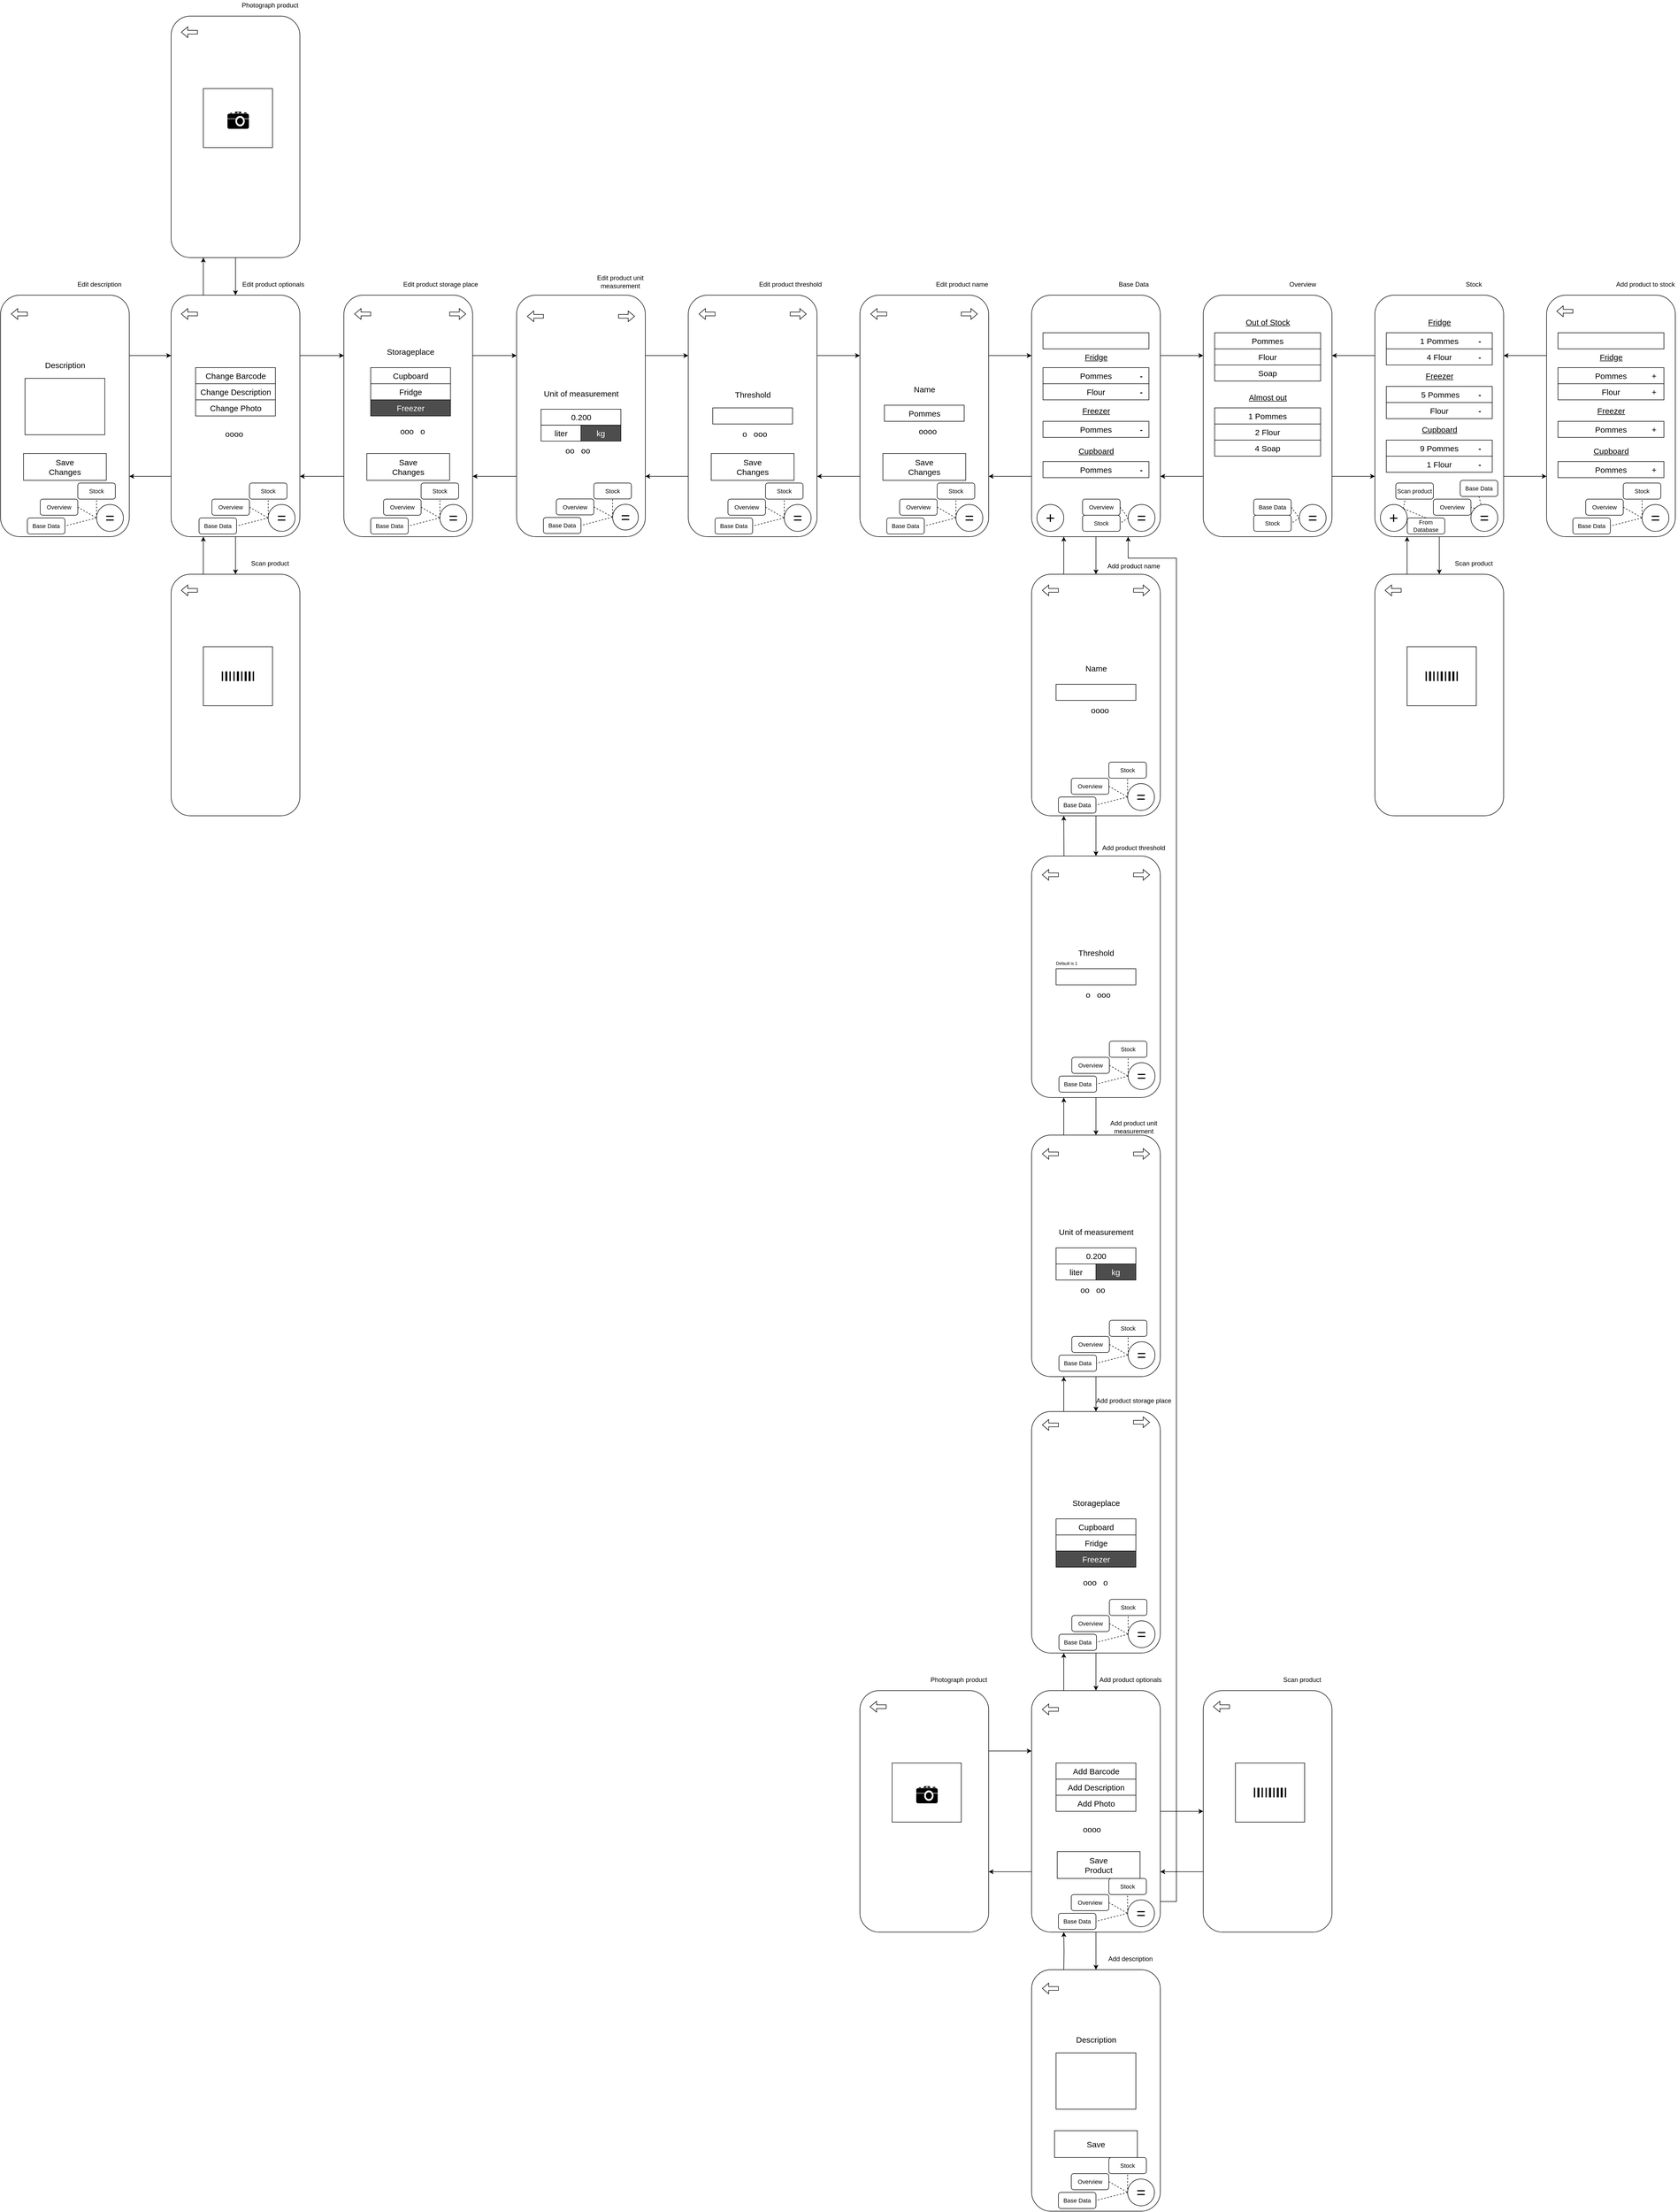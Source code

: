 <mxfile>
    <diagram id="9c4uIVTU2v35eqCbZbuv" name="Page-1">
        <mxGraphModel dx="4871" dy="2125" grid="1" gridSize="10" guides="1" tooltips="1" connect="1" arrows="1" fold="1" page="1" pageScale="1" pageWidth="827" pageHeight="1169" math="0" shadow="0">
            <root>
                <mxCell id="0"/>
                <mxCell id="1" parent="0"/>
                <mxCell id="cZyjGX5PuSPeApx3PVoH-1" value="" style="group" parent="1" connectable="0" vertex="1">
                    <mxGeometry x="520" y="40" width="240" height="480" as="geometry"/>
                </mxCell>
                <mxCell id="qnX_gt8grH1KhH0uHzkN-1" value="" style="rounded=1;whiteSpace=wrap;html=1;" parent="cZyjGX5PuSPeApx3PVoH-1" vertex="1">
                    <mxGeometry y="30" width="240" height="450" as="geometry"/>
                </mxCell>
                <mxCell id="qnX_gt8grH1KhH0uHzkN-2" value="Overview" style="text;html=1;align=center;verticalAlign=middle;resizable=0;points=[];autosize=1;strokeColor=none;fillColor=none;" parent="cZyjGX5PuSPeApx3PVoH-1" vertex="1">
                    <mxGeometry x="160" width="50" height="20" as="geometry"/>
                </mxCell>
                <mxCell id="1b0mSG0EXqkJzCgYUxyQ-149" value="&lt;font style=&quot;font-size: 29px;&quot;&gt;=&lt;/font&gt;" style="ellipse;whiteSpace=wrap;html=1;aspect=fixed;labelPosition=center;verticalLabelPosition=middle;align=center;verticalAlign=middle;fontSize=29;" parent="cZyjGX5PuSPeApx3PVoH-1" vertex="1">
                    <mxGeometry x="179.0" y="420" width="50" height="50" as="geometry"/>
                </mxCell>
                <mxCell id="qnX_gt8grH1KhH0uHzkN-57" value="Pommes" style="rounded=0;whiteSpace=wrap;html=1;fontSize=15;" parent="cZyjGX5PuSPeApx3PVoH-1" vertex="1">
                    <mxGeometry x="21.25" y="100" width="197.5" height="30" as="geometry"/>
                </mxCell>
                <mxCell id="qnX_gt8grH1KhH0uHzkN-34" style="edgeStyle=orthogonalEdgeStyle;rounded=0;orthogonalLoop=1;jettySize=auto;html=1;exitX=0;exitY=0.75;exitDx=0;exitDy=0;entryX=1;entryY=0.75;entryDx=0;entryDy=0;fontSize=11;" parent="1" source="qnX_gt8grH1KhH0uHzkN-1" target="qnX_gt8grH1KhH0uHzkN-3" edge="1">
                    <mxGeometry relative="1" as="geometry"/>
                </mxCell>
                <mxCell id="qnX_gt8grH1KhH0uHzkN-35" style="edgeStyle=orthogonalEdgeStyle;rounded=0;orthogonalLoop=1;jettySize=auto;html=1;exitX=1;exitY=0.75;exitDx=0;exitDy=0;entryX=0;entryY=0.75;entryDx=0;entryDy=0;fontSize=11;" parent="1" source="qnX_gt8grH1KhH0uHzkN-1" target="qnX_gt8grH1KhH0uHzkN-19" edge="1">
                    <mxGeometry relative="1" as="geometry"/>
                </mxCell>
                <mxCell id="qnX_gt8grH1KhH0uHzkN-29" style="edgeStyle=orthogonalEdgeStyle;rounded=0;orthogonalLoop=1;jettySize=auto;html=1;exitX=0.5;exitY=1;exitDx=0;exitDy=0;fontSize=11;" parent="1" source="qnX_gt8grH1KhH0uHzkN-3" target="qnX_gt8grH1KhH0uHzkN-24" edge="1">
                    <mxGeometry relative="1" as="geometry"/>
                </mxCell>
                <mxCell id="qnX_gt8grH1KhH0uHzkN-37" style="edgeStyle=orthogonalEdgeStyle;rounded=0;orthogonalLoop=1;jettySize=auto;html=1;exitX=1;exitY=0.25;exitDx=0;exitDy=0;entryX=0;entryY=0.25;entryDx=0;entryDy=0;fontSize=11;" parent="1" source="qnX_gt8grH1KhH0uHzkN-3" target="qnX_gt8grH1KhH0uHzkN-1" edge="1">
                    <mxGeometry relative="1" as="geometry"/>
                </mxCell>
                <mxCell id="qnX_gt8grH1KhH0uHzkN-304" style="edgeStyle=orthogonalEdgeStyle;rounded=0;orthogonalLoop=1;jettySize=auto;html=1;exitX=0;exitY=0.75;exitDx=0;exitDy=0;entryX=1;entryY=0.75;entryDx=0;entryDy=0;fontSize=15;" parent="1" source="qnX_gt8grH1KhH0uHzkN-3" target="qnX_gt8grH1KhH0uHzkN-296" edge="1">
                    <mxGeometry relative="1" as="geometry"/>
                </mxCell>
                <mxCell id="qnX_gt8grH1KhH0uHzkN-3" value="" style="rounded=1;whiteSpace=wrap;html=1;" parent="1" vertex="1">
                    <mxGeometry x="200" y="70" width="240" height="450" as="geometry"/>
                </mxCell>
                <mxCell id="qnX_gt8grH1KhH0uHzkN-4" value="Base Data" style="text;html=1;align=center;verticalAlign=middle;resizable=0;points=[];autosize=1;strokeColor=none;fillColor=none;" parent="1" vertex="1">
                    <mxGeometry x="360" y="40" width="60" height="20" as="geometry"/>
                </mxCell>
                <mxCell id="qnX_gt8grH1KhH0uHzkN-36" style="edgeStyle=orthogonalEdgeStyle;rounded=0;orthogonalLoop=1;jettySize=auto;html=1;exitX=0;exitY=0.25;exitDx=0;exitDy=0;entryX=1;entryY=0.25;entryDx=0;entryDy=0;fontSize=11;" parent="1" source="qnX_gt8grH1KhH0uHzkN-19" target="qnX_gt8grH1KhH0uHzkN-1" edge="1">
                    <mxGeometry relative="1" as="geometry"/>
                </mxCell>
                <mxCell id="qnX_gt8grH1KhH0uHzkN-52" style="edgeStyle=orthogonalEdgeStyle;rounded=0;orthogonalLoop=1;jettySize=auto;html=1;exitX=0.5;exitY=1;exitDx=0;exitDy=0;entryX=0.5;entryY=0;entryDx=0;entryDy=0;fontSize=1;" parent="1" source="qnX_gt8grH1KhH0uHzkN-19" target="qnX_gt8grH1KhH0uHzkN-46" edge="1">
                    <mxGeometry relative="1" as="geometry"/>
                </mxCell>
                <mxCell id="qnX_gt8grH1KhH0uHzkN-129" style="edgeStyle=orthogonalEdgeStyle;rounded=0;orthogonalLoop=1;jettySize=auto;html=1;exitX=1;exitY=0.75;exitDx=0;exitDy=0;entryX=0;entryY=0.75;entryDx=0;entryDy=0;fontSize=15;" parent="1" source="qnX_gt8grH1KhH0uHzkN-19" target="qnX_gt8grH1KhH0uHzkN-88" edge="1">
                    <mxGeometry relative="1" as="geometry"/>
                </mxCell>
                <mxCell id="qnX_gt8grH1KhH0uHzkN-19" value="" style="rounded=1;whiteSpace=wrap;html=1;" parent="1" vertex="1">
                    <mxGeometry x="839.99" y="70" width="240" height="450" as="geometry"/>
                </mxCell>
                <mxCell id="qnX_gt8grH1KhH0uHzkN-20" value="Stock" style="text;html=1;align=center;verticalAlign=middle;resizable=0;points=[];autosize=1;strokeColor=none;fillColor=none;" parent="1" vertex="1">
                    <mxGeometry x="998.99" y="40" width="50" height="20" as="geometry"/>
                </mxCell>
                <mxCell id="qnX_gt8grH1KhH0uHzkN-21" value="&lt;font style=&quot;font-size: 29px;&quot;&gt;+&lt;/font&gt;" style="ellipse;whiteSpace=wrap;html=1;aspect=fixed;labelPosition=center;verticalLabelPosition=middle;align=center;verticalAlign=middle;fontSize=29;" parent="1" vertex="1">
                    <mxGeometry x="850.24" y="460" width="50" height="50" as="geometry"/>
                </mxCell>
                <mxCell id="qnX_gt8grH1KhH0uHzkN-22" value="Scan product" style="rounded=1;whiteSpace=wrap;html=1;fontSize=11;" parent="1" vertex="1">
                    <mxGeometry x="878.99" y="420" width="70" height="30" as="geometry"/>
                </mxCell>
                <mxCell id="qnX_gt8grH1KhH0uHzkN-45" style="edgeStyle=orthogonalEdgeStyle;rounded=0;orthogonalLoop=1;jettySize=auto;html=1;exitX=0.25;exitY=0;exitDx=0;exitDy=0;entryX=0.25;entryY=1;entryDx=0;entryDy=0;fontSize=1;" parent="1" source="qnX_gt8grH1KhH0uHzkN-24" target="qnX_gt8grH1KhH0uHzkN-3" edge="1">
                    <mxGeometry relative="1" as="geometry"/>
                </mxCell>
                <mxCell id="25" style="edgeStyle=none;html=1;exitX=0.5;exitY=1;exitDx=0;exitDy=0;entryX=0.5;entryY=0;entryDx=0;entryDy=0;" parent="1" source="qnX_gt8grH1KhH0uHzkN-24" target="qnX_gt8grH1KhH0uHzkN-236" edge="1">
                    <mxGeometry relative="1" as="geometry"/>
                </mxCell>
                <mxCell id="qnX_gt8grH1KhH0uHzkN-24" value="" style="rounded=1;whiteSpace=wrap;html=1;" parent="1" vertex="1">
                    <mxGeometry x="200" y="590" width="240" height="450" as="geometry"/>
                </mxCell>
                <mxCell id="qnX_gt8grH1KhH0uHzkN-25" value="Add product name" style="text;html=1;align=center;verticalAlign=middle;resizable=0;points=[];autosize=1;strokeColor=none;fillColor=none;" parent="1" vertex="1">
                    <mxGeometry x="335" y="565" width="110" height="20" as="geometry"/>
                </mxCell>
                <mxCell id="qnX_gt8grH1KhH0uHzkN-44" value="" style="shape=singleArrow;whiteSpace=wrap;html=1;fontSize=1;arrowWidth=0.35;arrowSize=0.4;rotation=-180;" parent="1" vertex="1">
                    <mxGeometry x="220" y="610" width="30" height="20" as="geometry"/>
                </mxCell>
                <mxCell id="qnX_gt8grH1KhH0uHzkN-53" style="edgeStyle=orthogonalEdgeStyle;rounded=0;orthogonalLoop=1;jettySize=auto;html=1;exitX=0.25;exitY=0;exitDx=0;exitDy=0;entryX=0.25;entryY=1;entryDx=0;entryDy=0;fontSize=1;" parent="1" source="qnX_gt8grH1KhH0uHzkN-46" target="qnX_gt8grH1KhH0uHzkN-19" edge="1">
                    <mxGeometry relative="1" as="geometry"/>
                </mxCell>
                <mxCell id="qnX_gt8grH1KhH0uHzkN-46" value="" style="rounded=1;whiteSpace=wrap;html=1;" parent="1" vertex="1">
                    <mxGeometry x="839.99" y="590" width="240" height="450" as="geometry"/>
                </mxCell>
                <mxCell id="qnX_gt8grH1KhH0uHzkN-47" value="Scan product" style="text;html=1;align=center;verticalAlign=middle;resizable=0;points=[];autosize=1;strokeColor=none;fillColor=none;" parent="1" vertex="1">
                    <mxGeometry x="978.99" y="560" width="90" height="20" as="geometry"/>
                </mxCell>
                <mxCell id="qnX_gt8grH1KhH0uHzkN-54" value="I&lt;b&gt;I&lt;/b&gt;II&lt;b&gt;I&lt;/b&gt;I&lt;b&gt;II&lt;/b&gt;I" style="rounded=0;whiteSpace=wrap;html=1;fontSize=26;" parent="1" vertex="1">
                    <mxGeometry x="899.99" y="725" width="129" height="110" as="geometry"/>
                </mxCell>
                <mxCell id="qnX_gt8grH1KhH0uHzkN-55" value="" style="shape=singleArrow;whiteSpace=wrap;html=1;fontSize=1;arrowWidth=0.35;arrowSize=0.4;rotation=-180;" parent="1" vertex="1">
                    <mxGeometry x="858.99" y="610" width="30" height="20" as="geometry"/>
                </mxCell>
                <mxCell id="qnX_gt8grH1KhH0uHzkN-58" value="Flour" style="rounded=0;whiteSpace=wrap;html=1;fontSize=15;" parent="1" vertex="1">
                    <mxGeometry x="541.25" y="170" width="197.5" height="30" as="geometry"/>
                </mxCell>
                <mxCell id="qnX_gt8grH1KhH0uHzkN-59" value="Soap" style="rounded=0;whiteSpace=wrap;html=1;fontSize=15;" parent="1" vertex="1">
                    <mxGeometry x="541.25" y="200" width="197.5" height="30" as="geometry"/>
                </mxCell>
                <mxCell id="qnX_gt8grH1KhH0uHzkN-60" value="&lt;u&gt;Out of Stock&lt;/u&gt;" style="text;html=1;align=center;verticalAlign=middle;resizable=0;points=[];autosize=1;strokeColor=none;fillColor=none;fontSize=15;" parent="1" vertex="1">
                    <mxGeometry x="590" y="110" width="100" height="20" as="geometry"/>
                </mxCell>
                <mxCell id="qnX_gt8grH1KhH0uHzkN-61" value="&lt;u&gt;Almost out&lt;/u&gt;" style="text;html=1;align=center;verticalAlign=middle;resizable=0;points=[];autosize=1;strokeColor=none;fillColor=none;fontSize=15;" parent="1" vertex="1">
                    <mxGeometry x="595" y="250" width="90" height="20" as="geometry"/>
                </mxCell>
                <mxCell id="qnX_gt8grH1KhH0uHzkN-62" value="1 Pommes" style="rounded=0;whiteSpace=wrap;html=1;fontSize=15;" parent="1" vertex="1">
                    <mxGeometry x="541.25" y="280" width="197.5" height="30" as="geometry"/>
                </mxCell>
                <mxCell id="qnX_gt8grH1KhH0uHzkN-63" value="2 Flour" style="rounded=0;whiteSpace=wrap;html=1;fontSize=15;" parent="1" vertex="1">
                    <mxGeometry x="541.25" y="310" width="197.5" height="30" as="geometry"/>
                </mxCell>
                <mxCell id="qnX_gt8grH1KhH0uHzkN-64" value="4 Soap" style="rounded=0;whiteSpace=wrap;html=1;fontSize=15;" parent="1" vertex="1">
                    <mxGeometry x="541.25" y="340" width="197.5" height="30" as="geometry"/>
                </mxCell>
                <mxCell id="qnX_gt8grH1KhH0uHzkN-69" value="1 Pommes" style="rounded=0;whiteSpace=wrap;html=1;fontSize=15;" parent="1" vertex="1">
                    <mxGeometry x="861.24" y="140" width="197.5" height="30" as="geometry"/>
                </mxCell>
                <mxCell id="qnX_gt8grH1KhH0uHzkN-70" value="4 Flour" style="rounded=0;whiteSpace=wrap;html=1;fontSize=15;" parent="1" vertex="1">
                    <mxGeometry x="861.24" y="170" width="197.5" height="30" as="geometry"/>
                </mxCell>
                <mxCell id="qnX_gt8grH1KhH0uHzkN-72" value="&lt;u&gt;Fridge&lt;/u&gt;" style="text;html=1;align=center;verticalAlign=middle;resizable=0;points=[];autosize=1;strokeColor=none;fillColor=none;fontSize=15;" parent="1" vertex="1">
                    <mxGeometry x="929.99" y="110" width="60" height="20" as="geometry"/>
                </mxCell>
                <mxCell id="qnX_gt8grH1KhH0uHzkN-73" value="&lt;u&gt;Freezer&lt;/u&gt;" style="text;html=1;align=center;verticalAlign=middle;resizable=0;points=[];autosize=1;strokeColor=none;fillColor=none;fontSize=15;" parent="1" vertex="1">
                    <mxGeometry x="924.99" y="210" width="70" height="20" as="geometry"/>
                </mxCell>
                <mxCell id="qnX_gt8grH1KhH0uHzkN-74" value="&amp;nbsp;5 Pommes" style="rounded=0;whiteSpace=wrap;html=1;fontSize=15;" parent="1" vertex="1">
                    <mxGeometry x="861.24" y="240" width="197.5" height="30" as="geometry"/>
                </mxCell>
                <mxCell id="qnX_gt8grH1KhH0uHzkN-75" value="Flour" style="rounded=0;whiteSpace=wrap;html=1;fontSize=15;" parent="1" vertex="1">
                    <mxGeometry x="861.24" y="270" width="197.5" height="30" as="geometry"/>
                </mxCell>
                <mxCell id="qnX_gt8grH1KhH0uHzkN-83" value="&lt;u&gt;Cupboard&lt;/u&gt;" style="text;html=1;align=center;verticalAlign=middle;resizable=0;points=[];autosize=1;strokeColor=none;fillColor=none;fontSize=15;" parent="1" vertex="1">
                    <mxGeometry x="919.99" y="310" width="80" height="20" as="geometry"/>
                </mxCell>
                <mxCell id="qnX_gt8grH1KhH0uHzkN-84" value="9 Pommes" style="rounded=0;whiteSpace=wrap;html=1;fontSize=15;" parent="1" vertex="1">
                    <mxGeometry x="861.24" y="340" width="197.5" height="30" as="geometry"/>
                </mxCell>
                <mxCell id="qnX_gt8grH1KhH0uHzkN-85" value="1 Flour" style="rounded=0;whiteSpace=wrap;html=1;fontSize=15;" parent="1" vertex="1">
                    <mxGeometry x="861.24" y="370" width="197.5" height="30" as="geometry"/>
                </mxCell>
                <mxCell id="qnX_gt8grH1KhH0uHzkN-86" value="From Database" style="rounded=1;whiteSpace=wrap;html=1;fontSize=11;" parent="1" vertex="1">
                    <mxGeometry x="900.24" y="485" width="70" height="30" as="geometry"/>
                </mxCell>
                <mxCell id="qnX_gt8grH1KhH0uHzkN-128" style="edgeStyle=orthogonalEdgeStyle;rounded=0;orthogonalLoop=1;jettySize=auto;html=1;exitX=0;exitY=0.25;exitDx=0;exitDy=0;entryX=1;entryY=0.25;entryDx=0;entryDy=0;fontSize=15;" parent="1" source="qnX_gt8grH1KhH0uHzkN-88" target="qnX_gt8grH1KhH0uHzkN-19" edge="1">
                    <mxGeometry relative="1" as="geometry"/>
                </mxCell>
                <mxCell id="qnX_gt8grH1KhH0uHzkN-88" value="" style="rounded=1;whiteSpace=wrap;html=1;" parent="1" vertex="1">
                    <mxGeometry x="1160" y="70" width="240" height="450" as="geometry"/>
                </mxCell>
                <mxCell id="qnX_gt8grH1KhH0uHzkN-89" value="Add product to stock" style="text;html=1;align=center;verticalAlign=middle;resizable=0;points=[];autosize=1;strokeColor=none;fillColor=none;" parent="1" vertex="1">
                    <mxGeometry x="1284" y="40" width="120" height="20" as="geometry"/>
                </mxCell>
                <mxCell id="qnX_gt8grH1KhH0uHzkN-93" value="" style="shape=singleArrow;whiteSpace=wrap;html=1;fontSize=1;arrowWidth=0.35;arrowSize=0.4;rotation=-180;" parent="1" vertex="1">
                    <mxGeometry x="1179" y="90" width="30" height="20" as="geometry"/>
                </mxCell>
                <mxCell id="qnX_gt8grH1KhH0uHzkN-94" value="Pommes" style="rounded=0;whiteSpace=wrap;html=1;fontSize=15;" parent="1" vertex="1">
                    <mxGeometry x="1181.25" y="205" width="197.5" height="30" as="geometry"/>
                </mxCell>
                <mxCell id="qnX_gt8grH1KhH0uHzkN-95" value="Flour" style="rounded=0;whiteSpace=wrap;html=1;fontSize=15;" parent="1" vertex="1">
                    <mxGeometry x="1181.25" y="235" width="197.5" height="30" as="geometry"/>
                </mxCell>
                <mxCell id="qnX_gt8grH1KhH0uHzkN-96" value="&lt;u&gt;Fridge&lt;/u&gt;" style="text;html=1;align=center;verticalAlign=middle;resizable=0;points=[];autosize=1;strokeColor=none;fillColor=none;fontSize=15;" parent="1" vertex="1">
                    <mxGeometry x="1250" y="175" width="60" height="20" as="geometry"/>
                </mxCell>
                <mxCell id="qnX_gt8grH1KhH0uHzkN-97" value="&lt;u&gt;Freezer&lt;/u&gt;" style="text;html=1;align=center;verticalAlign=middle;resizable=0;points=[];autosize=1;strokeColor=none;fillColor=none;fontSize=15;" parent="1" vertex="1">
                    <mxGeometry x="1245" y="275" width="70" height="20" as="geometry"/>
                </mxCell>
                <mxCell id="qnX_gt8grH1KhH0uHzkN-98" value="Pommes" style="rounded=0;whiteSpace=wrap;html=1;fontSize=15;" parent="1" vertex="1">
                    <mxGeometry x="1181.25" y="305" width="197.5" height="30" as="geometry"/>
                </mxCell>
                <mxCell id="qnX_gt8grH1KhH0uHzkN-100" value="&lt;u&gt;Cupboard&lt;/u&gt;" style="text;html=1;align=center;verticalAlign=middle;resizable=0;points=[];autosize=1;strokeColor=none;fillColor=none;fontSize=15;" parent="1" vertex="1">
                    <mxGeometry x="1240" y="350" width="80" height="20" as="geometry"/>
                </mxCell>
                <mxCell id="qnX_gt8grH1KhH0uHzkN-101" value="Pommes" style="rounded=0;whiteSpace=wrap;html=1;fontSize=15;" parent="1" vertex="1">
                    <mxGeometry x="1181.25" y="380" width="197.5" height="30" as="geometry"/>
                </mxCell>
                <mxCell id="qnX_gt8grH1KhH0uHzkN-105" value="+" style="text;html=1;align=center;verticalAlign=middle;resizable=0;points=[];autosize=1;strokeColor=none;fillColor=none;fontSize=15;" parent="1" vertex="1">
                    <mxGeometry x="1350" y="210" width="20" height="20" as="geometry"/>
                </mxCell>
                <mxCell id="qnX_gt8grH1KhH0uHzkN-123" value="+" style="text;html=1;align=center;verticalAlign=middle;resizable=0;points=[];autosize=1;strokeColor=none;fillColor=none;fontSize=15;" parent="1" vertex="1">
                    <mxGeometry x="1350" y="240" width="20" height="20" as="geometry"/>
                </mxCell>
                <mxCell id="qnX_gt8grH1KhH0uHzkN-124" value="+" style="text;html=1;align=center;verticalAlign=middle;resizable=0;points=[];autosize=1;strokeColor=none;fillColor=none;fontSize=15;" parent="1" vertex="1">
                    <mxGeometry x="1350" y="310" width="20" height="20" as="geometry"/>
                </mxCell>
                <mxCell id="qnX_gt8grH1KhH0uHzkN-126" value="+" style="text;html=1;align=center;verticalAlign=middle;resizable=0;points=[];autosize=1;strokeColor=none;fillColor=none;fontSize=15;" parent="1" vertex="1">
                    <mxGeometry x="1350" y="385" width="20" height="20" as="geometry"/>
                </mxCell>
                <mxCell id="qnX_gt8grH1KhH0uHzkN-130" value="" style="rounded=0;whiteSpace=wrap;html=1;fontSize=15;" parent="1" vertex="1">
                    <mxGeometry x="1181.25" y="140" width="197.5" height="30" as="geometry"/>
                </mxCell>
                <mxCell id="qnX_gt8grH1KhH0uHzkN-132" value="" style="shape=image;html=1;verticalAlign=top;verticalLabelPosition=bottom;labelBackgroundColor=#ffffff;imageAspect=0;aspect=fixed;image=https://cdn1.iconfinder.com/data/icons/science-technology-outline-24-px/24/Magnifier_magnifying_glass_search_search_web_searching_glass-128.png;fontSize=15;" parent="1" vertex="1">
                    <mxGeometry x="1350" y="145" width="20" height="20" as="geometry"/>
                </mxCell>
                <mxCell id="qnX_gt8grH1KhH0uHzkN-133" value="-" style="text;html=1;align=center;verticalAlign=middle;resizable=0;points=[];autosize=1;strokeColor=none;fillColor=none;fontSize=15;fontStyle=1" parent="1" vertex="1">
                    <mxGeometry x="1024.99" y="145" width="20" height="20" as="geometry"/>
                </mxCell>
                <mxCell id="qnX_gt8grH1KhH0uHzkN-134" value="-" style="text;html=1;align=center;verticalAlign=middle;resizable=0;points=[];autosize=1;strokeColor=none;fillColor=none;fontSize=15;fontStyle=1" parent="1" vertex="1">
                    <mxGeometry x="1024.99" y="175" width="20" height="20" as="geometry"/>
                </mxCell>
                <mxCell id="qnX_gt8grH1KhH0uHzkN-135" value="-" style="text;html=1;align=center;verticalAlign=middle;resizable=0;points=[];autosize=1;strokeColor=none;fillColor=none;fontSize=15;fontStyle=1" parent="1" vertex="1">
                    <mxGeometry x="1024.99" y="245" width="20" height="20" as="geometry"/>
                </mxCell>
                <mxCell id="qnX_gt8grH1KhH0uHzkN-136" value="-" style="text;html=1;align=center;verticalAlign=middle;resizable=0;points=[];autosize=1;strokeColor=none;fillColor=none;fontSize=15;fontStyle=1" parent="1" vertex="1">
                    <mxGeometry x="1024.99" y="345" width="20" height="20" as="geometry"/>
                </mxCell>
                <mxCell id="qnX_gt8grH1KhH0uHzkN-137" value="-" style="text;html=1;align=center;verticalAlign=middle;resizable=0;points=[];autosize=1;strokeColor=none;fillColor=none;fontSize=15;fontStyle=1" parent="1" vertex="1">
                    <mxGeometry x="1024.99" y="375" width="20" height="20" as="geometry"/>
                </mxCell>
                <mxCell id="qnX_gt8grH1KhH0uHzkN-138" value="" style="rounded=0;whiteSpace=wrap;html=1;fontSize=15;" parent="1" vertex="1">
                    <mxGeometry x="245.62" y="795" width="148.75" height="30" as="geometry"/>
                </mxCell>
                <mxCell id="qnX_gt8grH1KhH0uHzkN-139" value="&lt;font style=&quot;font-size: 15px;&quot;&gt;Name&lt;/font&gt;" style="text;html=1;align=center;verticalAlign=middle;resizable=0;points=[];autosize=1;strokeColor=none;fillColor=none;fontSize=15;" parent="1" vertex="1">
                    <mxGeometry x="290" y="755" width="60" height="20" as="geometry"/>
                </mxCell>
                <mxCell id="qnX_gt8grH1KhH0uHzkN-202" value="" style="shape=image;html=1;verticalAlign=top;verticalLabelPosition=bottom;labelBackgroundColor=#ffffff;imageAspect=0;aspect=fixed;image=https://cdn1.iconfinder.com/data/icons/bootstrap-vol-2/16/dot-128.png;fontSize=15;" parent="1" vertex="1">
                    <mxGeometry x="285" y="825" width="40" height="40" as="geometry"/>
                </mxCell>
                <mxCell id="qnX_gt8grH1KhH0uHzkN-230" value="&amp;nbsp;oooo" style="text;html=1;align=center;verticalAlign=bottom;resizable=0;points=[];autosize=1;strokeColor=none;fillColor=none;fontSize=15;labelPosition=center;verticalLabelPosition=middle;" parent="1" vertex="1">
                    <mxGeometry x="299.99" y="835" width="50" height="20" as="geometry"/>
                </mxCell>
                <mxCell id="qnX_gt8grH1KhH0uHzkN-257" style="edgeStyle=orthogonalEdgeStyle;rounded=0;orthogonalLoop=1;jettySize=auto;html=1;exitX=0.25;exitY=0;exitDx=0;exitDy=0;entryX=0.25;entryY=1;entryDx=0;entryDy=0;fontSize=15;" parent="1" target="qnX_gt8grH1KhH0uHzkN-24" edge="1">
                    <mxGeometry relative="1" as="geometry">
                        <mxPoint x="260" y="1245" as="sourcePoint"/>
                    </mxGeometry>
                </mxCell>
                <mxCell id="24" style="edgeStyle=none;html=1;exitX=0.5;exitY=1;exitDx=0;exitDy=0;entryX=0.5;entryY=0;entryDx=0;entryDy=0;" parent="1" source="qnX_gt8grH1KhH0uHzkN-236" target="3" edge="1">
                    <mxGeometry relative="1" as="geometry"/>
                </mxCell>
                <mxCell id="qnX_gt8grH1KhH0uHzkN-236" value="" style="rounded=1;whiteSpace=wrap;html=1;" parent="1" vertex="1">
                    <mxGeometry x="200" y="1115" width="240" height="450" as="geometry"/>
                </mxCell>
                <mxCell id="qnX_gt8grH1KhH0uHzkN-237" value="Add product threshold" style="text;html=1;align=center;verticalAlign=middle;resizable=0;points=[];autosize=1;strokeColor=none;fillColor=none;" parent="1" vertex="1">
                    <mxGeometry x="325" y="1090" width="130" height="20" as="geometry"/>
                </mxCell>
                <mxCell id="qnX_gt8grH1KhH0uHzkN-238" value="" style="shape=singleArrow;whiteSpace=wrap;html=1;fontSize=1;arrowWidth=0.35;arrowSize=0.4;rotation=-180;" parent="1" vertex="1">
                    <mxGeometry x="220" y="1140" width="30" height="20" as="geometry"/>
                </mxCell>
                <mxCell id="qnX_gt8grH1KhH0uHzkN-239" value="" style="rounded=0;whiteSpace=wrap;html=1;fontSize=15;" parent="1" vertex="1">
                    <mxGeometry x="245.62" y="1325" width="148.75" height="30" as="geometry"/>
                </mxCell>
                <mxCell id="qnX_gt8grH1KhH0uHzkN-240" value="&lt;font style=&quot;font-size: 15px;&quot;&gt;Threshold&lt;/font&gt;" style="text;html=1;align=center;verticalAlign=middle;resizable=0;points=[];autosize=1;strokeColor=none;fillColor=none;fontSize=15;" parent="1" vertex="1">
                    <mxGeometry x="280" y="1285" width="80" height="20" as="geometry"/>
                </mxCell>
                <mxCell id="qnX_gt8grH1KhH0uHzkN-241" value="" style="shape=image;html=1;verticalAlign=top;verticalLabelPosition=bottom;labelBackgroundColor=#ffffff;imageAspect=0;aspect=fixed;image=https://cdn1.iconfinder.com/data/icons/bootstrap-vol-2/16/dot-128.png;fontSize=15;" parent="1" vertex="1">
                    <mxGeometry x="295" y="1355" width="40" height="40" as="geometry"/>
                </mxCell>
                <mxCell id="qnX_gt8grH1KhH0uHzkN-242" value="&amp;nbsp;o&amp;nbsp; &amp;nbsp;ooo" style="text;html=1;align=left;verticalAlign=bottom;resizable=0;points=[];autosize=1;strokeColor=none;fillColor=none;fontSize=15;labelPosition=center;verticalLabelPosition=middle;" parent="1" vertex="1">
                    <mxGeometry x="295" y="1365" width="70" height="20" as="geometry"/>
                </mxCell>
                <mxCell id="qnX_gt8grH1KhH0uHzkN-262" style="edgeStyle=orthogonalEdgeStyle;rounded=0;orthogonalLoop=1;jettySize=auto;html=1;exitX=0.5;exitY=1;exitDx=0;exitDy=0;entryX=0.5;entryY=0;entryDx=0;entryDy=0;fontSize=15;" parent="1" source="qnX_gt8grH1KhH0uHzkN-243" target="qnX_gt8grH1KhH0uHzkN-250" edge="1">
                    <mxGeometry relative="1" as="geometry"/>
                </mxCell>
                <mxCell id="26" style="edgeStyle=none;html=1;exitX=0.25;exitY=0;exitDx=0;exitDy=0;entryX=0.25;entryY=1;entryDx=0;entryDy=0;" parent="1" source="qnX_gt8grH1KhH0uHzkN-243" target="3" edge="1">
                    <mxGeometry relative="1" as="geometry"/>
                </mxCell>
                <mxCell id="qnX_gt8grH1KhH0uHzkN-243" value="" style="rounded=1;whiteSpace=wrap;html=1;" parent="1" vertex="1">
                    <mxGeometry x="199.99" y="2150" width="240" height="450" as="geometry"/>
                </mxCell>
                <mxCell id="qnX_gt8grH1KhH0uHzkN-244" value="Add product storage place" style="text;html=1;align=center;verticalAlign=middle;resizable=0;points=[];autosize=1;strokeColor=none;fillColor=none;" parent="1" vertex="1">
                    <mxGeometry x="309.99" y="2120" width="160" height="20" as="geometry"/>
                </mxCell>
                <mxCell id="qnX_gt8grH1KhH0uHzkN-245" value="" style="shape=singleArrow;whiteSpace=wrap;html=1;fontSize=1;arrowWidth=0.35;arrowSize=0.4;rotation=-180;" parent="1" vertex="1">
                    <mxGeometry x="219.99" y="2165" width="30" height="20" as="geometry"/>
                </mxCell>
                <mxCell id="qnX_gt8grH1KhH0uHzkN-246" value="Cupboard" style="rounded=0;whiteSpace=wrap;html=1;fontSize=15;" parent="1" vertex="1">
                    <mxGeometry x="245.63" y="2350" width="148.75" height="30" as="geometry"/>
                </mxCell>
                <mxCell id="qnX_gt8grH1KhH0uHzkN-247" value="&lt;font style=&quot;font-size: 15px;&quot;&gt;Storageplace&lt;/font&gt;" style="text;html=1;align=center;verticalAlign=middle;resizable=0;points=[];autosize=1;strokeColor=none;fillColor=none;fontSize=15;" parent="1" vertex="1">
                    <mxGeometry x="269.99" y="2310" width="100" height="20" as="geometry"/>
                </mxCell>
                <mxCell id="qnX_gt8grH1KhH0uHzkN-248" value="" style="shape=image;html=1;verticalAlign=top;verticalLabelPosition=bottom;labelBackgroundColor=#ffffff;imageAspect=0;aspect=fixed;image=https://cdn1.iconfinder.com/data/icons/bootstrap-vol-2/16/dot-128.png;fontSize=15;" parent="1" vertex="1">
                    <mxGeometry x="304.99" y="2450" width="40" height="40" as="geometry"/>
                </mxCell>
                <mxCell id="qnX_gt8grH1KhH0uHzkN-249" value="&amp;nbsp;ooo&amp;nbsp; &amp;nbsp;o" style="text;html=1;align=left;verticalAlign=bottom;resizable=0;points=[];autosize=1;strokeColor=none;fillColor=none;fontSize=15;labelPosition=center;verticalLabelPosition=middle;" parent="1" vertex="1">
                    <mxGeometry x="289.99" y="2460" width="70" height="20" as="geometry"/>
                </mxCell>
                <mxCell id="qnX_gt8grH1KhH0uHzkN-261" style="edgeStyle=orthogonalEdgeStyle;rounded=0;orthogonalLoop=1;jettySize=auto;html=1;exitX=0.25;exitY=0;exitDx=0;exitDy=0;entryX=0.25;entryY=1;entryDx=0;entryDy=0;fontSize=15;" parent="1" source="qnX_gt8grH1KhH0uHzkN-250" target="qnX_gt8grH1KhH0uHzkN-243" edge="1">
                    <mxGeometry relative="1" as="geometry"/>
                </mxCell>
                <mxCell id="qnX_gt8grH1KhH0uHzkN-308" style="edgeStyle=orthogonalEdgeStyle;rounded=0;orthogonalLoop=1;jettySize=auto;html=1;entryX=0.75;entryY=1;entryDx=0;entryDy=0;fontSize=15;exitX=1;exitY=0.25;exitDx=0;exitDy=0;" parent="1" source="qnX_gt8grH1KhH0uHzkN-250" target="qnX_gt8grH1KhH0uHzkN-3" edge="1">
                    <mxGeometry relative="1" as="geometry">
                        <mxPoint x="450" y="2200" as="sourcePoint"/>
                        <Array as="points">
                            <mxPoint x="470" y="3063"/>
                            <mxPoint x="470" y="560"/>
                            <mxPoint x="380" y="560"/>
                        </Array>
                    </mxGeometry>
                </mxCell>
                <mxCell id="qnX_gt8grH1KhH0uHzkN-326" style="edgeStyle=orthogonalEdgeStyle;rounded=0;orthogonalLoop=1;jettySize=auto;html=1;exitX=1;exitY=0.5;exitDx=0;exitDy=0;fontSize=15;fontColor=#FFFFFF;" parent="1" source="qnX_gt8grH1KhH0uHzkN-250" target="qnX_gt8grH1KhH0uHzkN-316" edge="1">
                    <mxGeometry relative="1" as="geometry"/>
                </mxCell>
                <mxCell id="qnX_gt8grH1KhH0uHzkN-334" style="edgeStyle=orthogonalEdgeStyle;rounded=0;orthogonalLoop=1;jettySize=auto;html=1;exitX=0;exitY=0.75;exitDx=0;exitDy=0;entryX=1;entryY=0.75;entryDx=0;entryDy=0;fontSize=15;fontColor=#FFFFFF;" parent="1" source="qnX_gt8grH1KhH0uHzkN-250" target="qnX_gt8grH1KhH0uHzkN-328" edge="1">
                    <mxGeometry relative="1" as="geometry"/>
                </mxCell>
                <mxCell id="qnX_gt8grH1KhH0uHzkN-343" style="edgeStyle=orthogonalEdgeStyle;rounded=0;orthogonalLoop=1;jettySize=auto;html=1;exitX=0.5;exitY=1;exitDx=0;exitDy=0;entryX=0.5;entryY=0;entryDx=0;entryDy=0;fontSize=15;fontColor=#FFFFFF;" parent="1" source="qnX_gt8grH1KhH0uHzkN-250" edge="1">
                    <mxGeometry relative="1" as="geometry">
                        <mxPoint x="320" y="3190" as="targetPoint"/>
                    </mxGeometry>
                </mxCell>
                <mxCell id="qnX_gt8grH1KhH0uHzkN-250" value="" style="rounded=1;whiteSpace=wrap;html=1;" parent="1" vertex="1">
                    <mxGeometry x="199.98" y="2670" width="240" height="450" as="geometry"/>
                </mxCell>
                <mxCell id="qnX_gt8grH1KhH0uHzkN-251" value="Add product optionals" style="text;html=1;align=center;verticalAlign=middle;resizable=0;points=[];autosize=1;strokeColor=none;fillColor=none;" parent="1" vertex="1">
                    <mxGeometry x="319" y="2640" width="130" height="20" as="geometry"/>
                </mxCell>
                <mxCell id="qnX_gt8grH1KhH0uHzkN-252" value="" style="shape=singleArrow;whiteSpace=wrap;html=1;fontSize=1;arrowWidth=0.35;arrowSize=0.4;rotation=-180;" parent="1" vertex="1">
                    <mxGeometry x="219.99" y="2695" width="30" height="20" as="geometry"/>
                </mxCell>
                <mxCell id="qnX_gt8grH1KhH0uHzkN-255" value="" style="shape=image;html=1;verticalAlign=top;verticalLabelPosition=bottom;labelBackgroundColor=#ffffff;imageAspect=0;aspect=fixed;image=https://cdn1.iconfinder.com/data/icons/bootstrap-vol-2/16/dot-128.png;fontSize=15;" parent="1" vertex="1">
                    <mxGeometry x="314.99" y="2910" width="40" height="40" as="geometry"/>
                </mxCell>
                <mxCell id="qnX_gt8grH1KhH0uHzkN-256" value="&amp;nbsp;oooo" style="text;html=1;align=center;verticalAlign=bottom;resizable=0;points=[];autosize=1;strokeColor=none;fillColor=none;fontSize=15;labelPosition=center;verticalLabelPosition=middle;" parent="1" vertex="1">
                    <mxGeometry x="285" y="2920" width="50" height="20" as="geometry"/>
                </mxCell>
                <mxCell id="qnX_gt8grH1KhH0uHzkN-263" value="" style="shape=singleArrow;whiteSpace=wrap;html=1;fontSize=1;arrowWidth=0.35;arrowSize=0.4;rotation=0;" parent="1" vertex="1">
                    <mxGeometry x="390" y="610" width="30" height="20" as="geometry"/>
                </mxCell>
                <mxCell id="qnX_gt8grH1KhH0uHzkN-264" value="" style="shape=singleArrow;whiteSpace=wrap;html=1;fontSize=1;arrowWidth=0.35;arrowSize=0.4;rotation=0;" parent="1" vertex="1">
                    <mxGeometry x="390" y="1140" width="30" height="20" as="geometry"/>
                </mxCell>
                <mxCell id="qnX_gt8grH1KhH0uHzkN-265" value="" style="shape=singleArrow;whiteSpace=wrap;html=1;fontSize=1;arrowWidth=0.35;arrowSize=0.4;rotation=0;" parent="1" vertex="1">
                    <mxGeometry x="389.99" y="2160" width="30" height="20" as="geometry"/>
                </mxCell>
                <mxCell id="qnX_gt8grH1KhH0uHzkN-295" value="-" style="text;html=1;align=center;verticalAlign=middle;resizable=0;points=[];autosize=1;strokeColor=none;fillColor=none;fontSize=15;fontStyle=1" parent="1" vertex="1">
                    <mxGeometry x="1024.99" y="275" width="20" height="20" as="geometry"/>
                </mxCell>
                <mxCell id="qnX_gt8grH1KhH0uHzkN-303" style="edgeStyle=orthogonalEdgeStyle;rounded=0;orthogonalLoop=1;jettySize=auto;html=1;exitX=1;exitY=0.25;exitDx=0;exitDy=0;entryX=0;entryY=0.25;entryDx=0;entryDy=0;fontSize=15;" parent="1" source="qnX_gt8grH1KhH0uHzkN-296" target="qnX_gt8grH1KhH0uHzkN-3" edge="1">
                    <mxGeometry relative="1" as="geometry"/>
                </mxCell>
                <mxCell id="qnX_gt8grH1KhH0uHzkN-389" style="edgeStyle=orthogonalEdgeStyle;rounded=0;orthogonalLoop=1;jettySize=auto;html=1;exitX=0;exitY=0.75;exitDx=0;exitDy=0;entryX=1;entryY=0.75;entryDx=0;entryDy=0;fontSize=15;fontColor=#FFFFFF;" parent="1" source="qnX_gt8grH1KhH0uHzkN-296" target="qnX_gt8grH1KhH0uHzkN-344" edge="1">
                    <mxGeometry relative="1" as="geometry"/>
                </mxCell>
                <mxCell id="qnX_gt8grH1KhH0uHzkN-296" value="" style="rounded=1;whiteSpace=wrap;html=1;" parent="1" vertex="1">
                    <mxGeometry x="-120" y="70" width="240" height="450" as="geometry"/>
                </mxCell>
                <mxCell id="qnX_gt8grH1KhH0uHzkN-297" value="" style="shape=singleArrow;whiteSpace=wrap;html=1;fontSize=1;arrowWidth=0.35;arrowSize=0.4;rotation=-180;" parent="1" vertex="1">
                    <mxGeometry x="-100" y="95" width="30" height="20" as="geometry"/>
                </mxCell>
                <mxCell id="qnX_gt8grH1KhH0uHzkN-298" value="Pommes" style="rounded=0;whiteSpace=wrap;html=1;fontSize=15;" parent="1" vertex="1">
                    <mxGeometry x="-74.37" y="275" width="148.75" height="30" as="geometry"/>
                </mxCell>
                <mxCell id="qnX_gt8grH1KhH0uHzkN-299" value="&lt;font style=&quot;font-size: 15px;&quot;&gt;Name&lt;/font&gt;" style="text;html=1;align=center;verticalAlign=middle;resizable=0;points=[];autosize=1;strokeColor=none;fillColor=none;fontSize=15;" parent="1" vertex="1">
                    <mxGeometry x="-30" y="235" width="60" height="20" as="geometry"/>
                </mxCell>
                <mxCell id="qnX_gt8grH1KhH0uHzkN-300" value="" style="shape=image;html=1;verticalAlign=top;verticalLabelPosition=bottom;labelBackgroundColor=#ffffff;imageAspect=0;aspect=fixed;image=https://cdn1.iconfinder.com/data/icons/bootstrap-vol-2/16/dot-128.png;fontSize=15;" parent="1" vertex="1">
                    <mxGeometry x="-36.01" y="305" width="40" height="40" as="geometry"/>
                </mxCell>
                <mxCell id="qnX_gt8grH1KhH0uHzkN-301" value="&amp;nbsp;oooo" style="text;html=1;align=center;verticalAlign=bottom;resizable=0;points=[];autosize=1;strokeColor=none;fillColor=none;fontSize=15;labelPosition=center;verticalLabelPosition=middle;" parent="1" vertex="1">
                    <mxGeometry x="-20.51" y="315" width="50" height="20" as="geometry"/>
                </mxCell>
                <mxCell id="qnX_gt8grH1KhH0uHzkN-302" value="" style="shape=singleArrow;whiteSpace=wrap;html=1;fontSize=1;arrowWidth=0.35;arrowSize=0.4;rotation=0;" parent="1" vertex="1">
                    <mxGeometry x="68.99" y="95" width="30" height="20" as="geometry"/>
                </mxCell>
                <mxCell id="qnX_gt8grH1KhH0uHzkN-305" value="Edit product name" style="text;html=1;align=center;verticalAlign=middle;resizable=0;points=[];autosize=1;strokeColor=none;fillColor=none;" parent="1" vertex="1">
                    <mxGeometry x="15" y="40" width="110" height="20" as="geometry"/>
                </mxCell>
                <mxCell id="qnX_gt8grH1KhH0uHzkN-306" value="Save&lt;br&gt;Changes" style="rounded=0;whiteSpace=wrap;html=1;fontSize=15;" parent="1" vertex="1">
                    <mxGeometry x="-77.19" y="365" width="154.38" height="50" as="geometry"/>
                </mxCell>
                <mxCell id="qnX_gt8grH1KhH0uHzkN-307" value="Save&lt;br&gt;Product" style="rounded=0;whiteSpace=wrap;html=1;fontSize=15;" parent="1" vertex="1">
                    <mxGeometry x="247.8" y="2970" width="154.38" height="50" as="geometry"/>
                </mxCell>
                <mxCell id="qnX_gt8grH1KhH0uHzkN-327" style="edgeStyle=orthogonalEdgeStyle;rounded=0;orthogonalLoop=1;jettySize=auto;html=1;exitX=0;exitY=0.75;exitDx=0;exitDy=0;entryX=1;entryY=0.75;entryDx=0;entryDy=0;fontSize=15;fontColor=#FFFFFF;" parent="1" source="qnX_gt8grH1KhH0uHzkN-316" target="qnX_gt8grH1KhH0uHzkN-250" edge="1">
                    <mxGeometry relative="1" as="geometry"/>
                </mxCell>
                <mxCell id="qnX_gt8grH1KhH0uHzkN-316" value="" style="rounded=1;whiteSpace=wrap;html=1;" parent="1" vertex="1">
                    <mxGeometry x="520" y="2670" width="240" height="450" as="geometry"/>
                </mxCell>
                <mxCell id="qnX_gt8grH1KhH0uHzkN-317" value="Scan product" style="text;html=1;align=center;verticalAlign=middle;resizable=0;points=[];autosize=1;strokeColor=none;fillColor=none;" parent="1" vertex="1">
                    <mxGeometry x="659" y="2640" width="90" height="20" as="geometry"/>
                </mxCell>
                <mxCell id="qnX_gt8grH1KhH0uHzkN-318" value="I&lt;b&gt;I&lt;/b&gt;II&lt;b&gt;I&lt;/b&gt;I&lt;b&gt;II&lt;/b&gt;I" style="rounded=0;whiteSpace=wrap;html=1;fontSize=26;" parent="1" vertex="1">
                    <mxGeometry x="580" y="2805" width="129" height="110" as="geometry"/>
                </mxCell>
                <mxCell id="qnX_gt8grH1KhH0uHzkN-319" value="" style="shape=singleArrow;whiteSpace=wrap;html=1;fontSize=1;arrowWidth=0.35;arrowSize=0.4;rotation=-180;" parent="1" vertex="1">
                    <mxGeometry x="539" y="2690" width="30" height="20" as="geometry"/>
                </mxCell>
                <mxCell id="qnX_gt8grH1KhH0uHzkN-333" style="edgeStyle=orthogonalEdgeStyle;rounded=0;orthogonalLoop=1;jettySize=auto;html=1;exitX=1;exitY=0.25;exitDx=0;exitDy=0;entryX=0;entryY=0.25;entryDx=0;entryDy=0;fontSize=15;fontColor=#FFFFFF;" parent="1" source="qnX_gt8grH1KhH0uHzkN-328" target="qnX_gt8grH1KhH0uHzkN-250" edge="1">
                    <mxGeometry relative="1" as="geometry"/>
                </mxCell>
                <mxCell id="qnX_gt8grH1KhH0uHzkN-328" value="" style="rounded=1;whiteSpace=wrap;html=1;" parent="1" vertex="1">
                    <mxGeometry x="-120.01" y="2670" width="240" height="450" as="geometry"/>
                </mxCell>
                <mxCell id="qnX_gt8grH1KhH0uHzkN-329" value="Photograph product" style="text;html=1;align=center;verticalAlign=middle;resizable=0;points=[];autosize=1;strokeColor=none;fillColor=none;" parent="1" vertex="1">
                    <mxGeometry x="3.99" y="2640" width="120" height="20" as="geometry"/>
                </mxCell>
                <mxCell id="qnX_gt8grH1KhH0uHzkN-330" value="" style="rounded=0;whiteSpace=wrap;html=1;fontSize=26;" parent="1" vertex="1">
                    <mxGeometry x="-60.01" y="2805" width="129" height="110" as="geometry"/>
                </mxCell>
                <mxCell id="qnX_gt8grH1KhH0uHzkN-331" value="" style="shape=singleArrow;whiteSpace=wrap;html=1;fontSize=1;arrowWidth=0.35;arrowSize=0.4;rotation=-180;" parent="1" vertex="1">
                    <mxGeometry x="-101.01" y="2690" width="30" height="20" as="geometry"/>
                </mxCell>
                <mxCell id="qnX_gt8grH1KhH0uHzkN-332" value="" style="shape=mxgraph.signs.tech.camera_2;html=1;pointerEvents=1;fillColor=#000000;strokeColor=none;verticalLabelPosition=bottom;verticalAlign=top;align=center;fontSize=15;fontColor=#FFFFFF;" parent="1" vertex="1">
                    <mxGeometry x="-15.01" y="2848" width="40" height="32" as="geometry"/>
                </mxCell>
                <mxCell id="qnX_gt8grH1KhH0uHzkN-342" style="edgeStyle=orthogonalEdgeStyle;rounded=0;orthogonalLoop=1;jettySize=auto;html=1;exitX=0.25;exitY=0;exitDx=0;exitDy=0;entryX=0.25;entryY=1;entryDx=0;entryDy=0;fontSize=15;fontColor=#FFFFFF;" parent="1" target="qnX_gt8grH1KhH0uHzkN-250" edge="1">
                    <mxGeometry relative="1" as="geometry">
                        <mxPoint x="260" y="3190" as="sourcePoint"/>
                    </mxGeometry>
                </mxCell>
                <mxCell id="qnX_gt8grH1KhH0uHzkN-336" value="Add description" style="text;html=1;align=center;verticalAlign=middle;resizable=0;points=[];autosize=1;strokeColor=none;fillColor=none;" parent="1" vertex="1">
                    <mxGeometry x="334" y="3160" width="100" height="20" as="geometry"/>
                </mxCell>
                <mxCell id="qnX_gt8grH1KhH0uHzkN-396" style="edgeStyle=orthogonalEdgeStyle;rounded=0;orthogonalLoop=1;jettySize=auto;html=1;exitX=1;exitY=0.25;exitDx=0;exitDy=0;entryX=0;entryY=0.25;entryDx=0;entryDy=0;fontSize=15;fontColor=#FFFFFF;" parent="1" source="qnX_gt8grH1KhH0uHzkN-344" target="qnX_gt8grH1KhH0uHzkN-296" edge="1">
                    <mxGeometry relative="1" as="geometry"/>
                </mxCell>
                <mxCell id="55" style="edgeStyle=none;html=1;exitX=0;exitY=0.75;exitDx=0;exitDy=0;entryX=1;entryY=0.75;entryDx=0;entryDy=0;" parent="1" source="qnX_gt8grH1KhH0uHzkN-344" target="35" edge="1">
                    <mxGeometry relative="1" as="geometry"/>
                </mxCell>
                <mxCell id="qnX_gt8grH1KhH0uHzkN-344" value="" style="rounded=1;whiteSpace=wrap;html=1;" parent="1" vertex="1">
                    <mxGeometry x="-440" y="70" width="240" height="450" as="geometry"/>
                </mxCell>
                <mxCell id="qnX_gt8grH1KhH0uHzkN-345" value="Edit product threshold" style="text;html=1;align=center;verticalAlign=middle;resizable=0;points=[];autosize=1;strokeColor=none;fillColor=none;" parent="1" vertex="1">
                    <mxGeometry x="-315" y="40" width="130" height="20" as="geometry"/>
                </mxCell>
                <mxCell id="qnX_gt8grH1KhH0uHzkN-346" value="" style="shape=singleArrow;whiteSpace=wrap;html=1;fontSize=1;arrowWidth=0.35;arrowSize=0.4;rotation=-180;" parent="1" vertex="1">
                    <mxGeometry x="-420" y="95" width="30" height="20" as="geometry"/>
                </mxCell>
                <mxCell id="qnX_gt8grH1KhH0uHzkN-347" value="" style="rounded=0;whiteSpace=wrap;html=1;fontSize=15;" parent="1" vertex="1">
                    <mxGeometry x="-394.37" y="280" width="148.75" height="30" as="geometry"/>
                </mxCell>
                <mxCell id="qnX_gt8grH1KhH0uHzkN-348" value="&lt;font style=&quot;font-size: 15px;&quot;&gt;Threshold&lt;/font&gt;" style="text;html=1;align=center;verticalAlign=middle;resizable=0;points=[];autosize=1;strokeColor=none;fillColor=none;fontSize=15;" parent="1" vertex="1">
                    <mxGeometry x="-360" y="245" width="80" height="20" as="geometry"/>
                </mxCell>
                <mxCell id="qnX_gt8grH1KhH0uHzkN-349" value="" style="shape=image;html=1;verticalAlign=top;verticalLabelPosition=bottom;labelBackgroundColor=#ffffff;imageAspect=0;aspect=fixed;image=https://cdn1.iconfinder.com/data/icons/bootstrap-vol-2/16/dot-128.png;fontSize=15;" parent="1" vertex="1">
                    <mxGeometry x="-345" y="310" width="40" height="40" as="geometry"/>
                </mxCell>
                <mxCell id="qnX_gt8grH1KhH0uHzkN-350" value="&amp;nbsp;o&amp;nbsp; &amp;nbsp;ooo" style="text;html=1;align=left;verticalAlign=bottom;resizable=0;points=[];autosize=1;strokeColor=none;fillColor=none;fontSize=15;labelPosition=center;verticalLabelPosition=middle;" parent="1" vertex="1">
                    <mxGeometry x="-345" y="320" width="70" height="20" as="geometry"/>
                </mxCell>
                <mxCell id="qnX_gt8grH1KhH0uHzkN-351" value="" style="shape=singleArrow;whiteSpace=wrap;html=1;fontSize=1;arrowWidth=0.35;arrowSize=0.4;rotation=0;" parent="1" vertex="1">
                    <mxGeometry x="-250" y="95" width="30" height="20" as="geometry"/>
                </mxCell>
                <mxCell id="qnX_gt8grH1KhH0uHzkN-391" style="edgeStyle=orthogonalEdgeStyle;rounded=0;orthogonalLoop=1;jettySize=auto;html=1;exitX=0;exitY=0.75;exitDx=0;exitDy=0;entryX=1;entryY=0.75;entryDx=0;entryDy=0;fontSize=15;fontColor=#FFFFFF;" parent="1" source="qnX_gt8grH1KhH0uHzkN-352" target="qnX_gt8grH1KhH0uHzkN-362" edge="1">
                    <mxGeometry relative="1" as="geometry"/>
                </mxCell>
                <mxCell id="56" style="edgeStyle=none;html=1;exitX=1;exitY=0.25;exitDx=0;exitDy=0;entryX=0;entryY=0.25;entryDx=0;entryDy=0;" parent="1" source="qnX_gt8grH1KhH0uHzkN-352" target="35" edge="1">
                    <mxGeometry relative="1" as="geometry"/>
                </mxCell>
                <mxCell id="qnX_gt8grH1KhH0uHzkN-352" value="" style="rounded=1;whiteSpace=wrap;html=1;" parent="1" vertex="1">
                    <mxGeometry x="-1082" y="70" width="240" height="450" as="geometry"/>
                </mxCell>
                <mxCell id="qnX_gt8grH1KhH0uHzkN-353" value="Edit product storage place" style="text;html=1;align=center;verticalAlign=middle;resizable=0;points=[];autosize=1;strokeColor=none;fillColor=none;" parent="1" vertex="1">
                    <mxGeometry x="-977" y="40" width="150" height="20" as="geometry"/>
                </mxCell>
                <mxCell id="qnX_gt8grH1KhH0uHzkN-354" value="" style="shape=singleArrow;whiteSpace=wrap;html=1;fontSize=1;arrowWidth=0.35;arrowSize=0.4;rotation=-180;" parent="1" vertex="1">
                    <mxGeometry x="-1062" y="95" width="30" height="20" as="geometry"/>
                </mxCell>
                <mxCell id="qnX_gt8grH1KhH0uHzkN-355" value="Cupboard" style="rounded=0;whiteSpace=wrap;html=1;fontSize=15;" parent="1" vertex="1">
                    <mxGeometry x="-1032" y="205" width="148.75" height="30" as="geometry"/>
                </mxCell>
                <mxCell id="qnX_gt8grH1KhH0uHzkN-356" value="&lt;font style=&quot;font-size: 15px;&quot;&gt;Storageplace&lt;/font&gt;" style="text;html=1;align=center;verticalAlign=middle;resizable=0;points=[];autosize=1;strokeColor=none;fillColor=none;fontSize=15;" parent="1" vertex="1">
                    <mxGeometry x="-1007.62" y="165" width="100" height="20" as="geometry"/>
                </mxCell>
                <mxCell id="qnX_gt8grH1KhH0uHzkN-357" value="" style="shape=image;html=1;verticalAlign=top;verticalLabelPosition=bottom;labelBackgroundColor=#ffffff;imageAspect=0;aspect=fixed;image=https://cdn1.iconfinder.com/data/icons/bootstrap-vol-2/16/dot-128.png;fontSize=15;" parent="1" vertex="1">
                    <mxGeometry x="-967.62" y="305" width="40" height="40" as="geometry"/>
                </mxCell>
                <mxCell id="qnX_gt8grH1KhH0uHzkN-358" value="&amp;nbsp;ooo&amp;nbsp; &amp;nbsp;o" style="text;html=1;align=left;verticalAlign=bottom;resizable=0;points=[];autosize=1;strokeColor=none;fillColor=none;fontSize=15;labelPosition=center;verticalLabelPosition=middle;" parent="1" vertex="1">
                    <mxGeometry x="-982.62" y="315" width="70" height="20" as="geometry"/>
                </mxCell>
                <mxCell id="qnX_gt8grH1KhH0uHzkN-359" value="" style="shape=singleArrow;whiteSpace=wrap;html=1;fontSize=1;arrowWidth=0.35;arrowSize=0.4;rotation=0;" parent="1" vertex="1">
                    <mxGeometry x="-884.81" y="95" width="30" height="20" as="geometry"/>
                </mxCell>
                <mxCell id="qnX_gt8grH1KhH0uHzkN-360" value="Fridge" style="rounded=0;whiteSpace=wrap;html=1;fontSize=15;" parent="1" vertex="1">
                    <mxGeometry x="-1032" y="235" width="148.75" height="30" as="geometry"/>
                </mxCell>
                <mxCell id="qnX_gt8grH1KhH0uHzkN-361" value="Freezer" style="rounded=0;whiteSpace=wrap;html=1;fontSize=15;fillColor=#4D4D4D;fontColor=#FFFFFF;" parent="1" vertex="1">
                    <mxGeometry x="-1032" y="265" width="148.75" height="30" as="geometry"/>
                </mxCell>
                <mxCell id="qnX_gt8grH1KhH0uHzkN-392" style="edgeStyle=orthogonalEdgeStyle;rounded=0;orthogonalLoop=1;jettySize=auto;html=1;exitX=0;exitY=0.75;exitDx=0;exitDy=0;entryX=1;entryY=0.75;entryDx=0;entryDy=0;fontSize=15;fontColor=#FFFFFF;" parent="1" source="qnX_gt8grH1KhH0uHzkN-362" target="qnX_gt8grH1KhH0uHzkN-379" edge="1">
                    <mxGeometry relative="1" as="geometry"/>
                </mxCell>
                <mxCell id="qnX_gt8grH1KhH0uHzkN-394" style="edgeStyle=orthogonalEdgeStyle;rounded=0;orthogonalLoop=1;jettySize=auto;html=1;exitX=1;exitY=0.25;exitDx=0;exitDy=0;entryX=0;entryY=0.25;entryDx=0;entryDy=0;fontSize=15;fontColor=#FFFFFF;" parent="1" source="qnX_gt8grH1KhH0uHzkN-362" target="qnX_gt8grH1KhH0uHzkN-352" edge="1">
                    <mxGeometry relative="1" as="geometry"/>
                </mxCell>
                <mxCell id="qnX_gt8grH1KhH0uHzkN-397" style="edgeStyle=orthogonalEdgeStyle;rounded=0;orthogonalLoop=1;jettySize=auto;html=1;exitX=0.25;exitY=0;exitDx=0;exitDy=0;entryX=0.25;entryY=1;entryDx=0;entryDy=0;fontSize=15;fontColor=#FFFFFF;" parent="1" source="qnX_gt8grH1KhH0uHzkN-362" target="qnX_gt8grH1KhH0uHzkN-374" edge="1">
                    <mxGeometry relative="1" as="geometry"/>
                </mxCell>
                <mxCell id="qnX_gt8grH1KhH0uHzkN-400" style="edgeStyle=orthogonalEdgeStyle;rounded=0;orthogonalLoop=1;jettySize=auto;html=1;exitX=0.5;exitY=1;exitDx=0;exitDy=0;entryX=0.5;entryY=0;entryDx=0;entryDy=0;fontSize=15;fontColor=#FFFFFF;" parent="1" source="qnX_gt8grH1KhH0uHzkN-362" target="qnX_gt8grH1KhH0uHzkN-385" edge="1">
                    <mxGeometry relative="1" as="geometry"/>
                </mxCell>
                <mxCell id="qnX_gt8grH1KhH0uHzkN-362" value="" style="rounded=1;whiteSpace=wrap;html=1;" parent="1" vertex="1">
                    <mxGeometry x="-1404" y="70" width="240" height="450" as="geometry"/>
                </mxCell>
                <mxCell id="qnX_gt8grH1KhH0uHzkN-363" value="Edit product optionals" style="text;html=1;align=center;verticalAlign=middle;resizable=0;points=[];autosize=1;strokeColor=none;fillColor=none;" parent="1" vertex="1">
                    <mxGeometry x="-1279" y="40" width="130" height="20" as="geometry"/>
                </mxCell>
                <mxCell id="qnX_gt8grH1KhH0uHzkN-364" value="" style="shape=singleArrow;whiteSpace=wrap;html=1;fontSize=1;arrowWidth=0.35;arrowSize=0.4;rotation=-180;" parent="1" vertex="1">
                    <mxGeometry x="-1385" y="95" width="30" height="20" as="geometry"/>
                </mxCell>
                <mxCell id="qnX_gt8grH1KhH0uHzkN-366" value="" style="shape=image;html=1;verticalAlign=top;verticalLabelPosition=bottom;labelBackgroundColor=#ffffff;imageAspect=0;aspect=fixed;image=https://cdn1.iconfinder.com/data/icons/bootstrap-vol-2/16/dot-128.png;fontSize=15;" parent="1" vertex="1">
                    <mxGeometry x="-1282.5" y="310" width="40" height="40" as="geometry"/>
                </mxCell>
                <mxCell id="qnX_gt8grH1KhH0uHzkN-367" value="&amp;nbsp;oooo" style="text;html=1;align=center;verticalAlign=bottom;resizable=0;points=[];autosize=1;strokeColor=none;fillColor=none;fontSize=15;labelPosition=center;verticalLabelPosition=middle;" parent="1" vertex="1">
                    <mxGeometry x="-1313.99" y="320" width="50" height="20" as="geometry"/>
                </mxCell>
                <mxCell id="qnX_gt8grH1KhH0uHzkN-398" style="edgeStyle=orthogonalEdgeStyle;rounded=0;orthogonalLoop=1;jettySize=auto;html=1;exitX=0.5;exitY=1;exitDx=0;exitDy=0;entryX=0.5;entryY=0;entryDx=0;entryDy=0;fontSize=15;fontColor=#FFFFFF;" parent="1" source="qnX_gt8grH1KhH0uHzkN-374" target="qnX_gt8grH1KhH0uHzkN-362" edge="1">
                    <mxGeometry relative="1" as="geometry"/>
                </mxCell>
                <mxCell id="qnX_gt8grH1KhH0uHzkN-374" value="" style="rounded=1;whiteSpace=wrap;html=1;" parent="1" vertex="1">
                    <mxGeometry x="-1404" y="-450" width="240" height="450" as="geometry"/>
                </mxCell>
                <mxCell id="qnX_gt8grH1KhH0uHzkN-375" value="Photograph product" style="text;html=1;align=center;verticalAlign=middle;resizable=0;points=[];autosize=1;strokeColor=none;fillColor=none;" parent="1" vertex="1">
                    <mxGeometry x="-1280" y="-480" width="120" height="20" as="geometry"/>
                </mxCell>
                <mxCell id="qnX_gt8grH1KhH0uHzkN-376" value="" style="rounded=0;whiteSpace=wrap;html=1;fontSize=26;" parent="1" vertex="1">
                    <mxGeometry x="-1344" y="-315" width="129" height="110" as="geometry"/>
                </mxCell>
                <mxCell id="qnX_gt8grH1KhH0uHzkN-377" value="" style="shape=singleArrow;whiteSpace=wrap;html=1;fontSize=1;arrowWidth=0.35;arrowSize=0.4;rotation=-180;" parent="1" vertex="1">
                    <mxGeometry x="-1385" y="-430" width="30" height="20" as="geometry"/>
                </mxCell>
                <mxCell id="qnX_gt8grH1KhH0uHzkN-378" value="" style="shape=mxgraph.signs.tech.camera_2;html=1;pointerEvents=1;fillColor=#000000;strokeColor=none;verticalLabelPosition=bottom;verticalAlign=top;align=center;fontSize=15;fontColor=#FFFFFF;" parent="1" vertex="1">
                    <mxGeometry x="-1299" y="-272" width="40" height="32" as="geometry"/>
                </mxCell>
                <mxCell id="qnX_gt8grH1KhH0uHzkN-393" style="edgeStyle=orthogonalEdgeStyle;rounded=0;orthogonalLoop=1;jettySize=auto;html=1;exitX=1;exitY=0.25;exitDx=0;exitDy=0;entryX=0;entryY=0.25;entryDx=0;entryDy=0;fontSize=15;fontColor=#FFFFFF;" parent="1" source="qnX_gt8grH1KhH0uHzkN-379" target="qnX_gt8grH1KhH0uHzkN-362" edge="1">
                    <mxGeometry relative="1" as="geometry"/>
                </mxCell>
                <mxCell id="qnX_gt8grH1KhH0uHzkN-379" value="" style="rounded=1;whiteSpace=wrap;html=1;" parent="1" vertex="1">
                    <mxGeometry x="-1722" y="70" width="240" height="450" as="geometry"/>
                </mxCell>
                <mxCell id="qnX_gt8grH1KhH0uHzkN-380" value="Edit description" style="text;html=1;align=center;verticalAlign=middle;resizable=0;points=[];autosize=1;strokeColor=none;fillColor=none;" parent="1" vertex="1">
                    <mxGeometry x="-1588" y="40" width="100" height="20" as="geometry"/>
                </mxCell>
                <mxCell id="qnX_gt8grH1KhH0uHzkN-381" value="" style="shape=singleArrow;whiteSpace=wrap;html=1;fontSize=1;arrowWidth=0.35;arrowSize=0.4;rotation=-180;" parent="1" vertex="1">
                    <mxGeometry x="-1702" y="95" width="30" height="20" as="geometry"/>
                </mxCell>
                <mxCell id="qnX_gt8grH1KhH0uHzkN-382" value="" style="rounded=0;whiteSpace=wrap;html=1;fontSize=15;align=center;" parent="1" vertex="1">
                    <mxGeometry x="-1676.38" y="225" width="148.75" height="105" as="geometry"/>
                </mxCell>
                <mxCell id="qnX_gt8grH1KhH0uHzkN-383" value="&lt;font style=&quot;font-size: 15px;&quot;&gt;Description&lt;/font&gt;" style="text;html=1;align=center;verticalAlign=middle;resizable=0;points=[];autosize=1;strokeColor=none;fillColor=none;fontSize=15;" parent="1" vertex="1">
                    <mxGeometry x="-1647.01" y="190" width="90" height="20" as="geometry"/>
                </mxCell>
                <mxCell id="qnX_gt8grH1KhH0uHzkN-399" style="edgeStyle=orthogonalEdgeStyle;rounded=0;orthogonalLoop=1;jettySize=auto;html=1;exitX=0.25;exitY=0;exitDx=0;exitDy=0;entryX=0.25;entryY=1;entryDx=0;entryDy=0;fontSize=15;fontColor=#FFFFFF;" parent="1" source="qnX_gt8grH1KhH0uHzkN-385" target="qnX_gt8grH1KhH0uHzkN-362" edge="1">
                    <mxGeometry relative="1" as="geometry"/>
                </mxCell>
                <mxCell id="qnX_gt8grH1KhH0uHzkN-385" value="" style="rounded=1;whiteSpace=wrap;html=1;" parent="1" vertex="1">
                    <mxGeometry x="-1404" y="590" width="240" height="450" as="geometry"/>
                </mxCell>
                <mxCell id="qnX_gt8grH1KhH0uHzkN-386" value="Scan product" style="text;html=1;align=center;verticalAlign=middle;resizable=0;points=[];autosize=1;strokeColor=none;fillColor=none;" parent="1" vertex="1">
                    <mxGeometry x="-1265" y="560" width="90" height="20" as="geometry"/>
                </mxCell>
                <mxCell id="qnX_gt8grH1KhH0uHzkN-387" value="I&lt;b&gt;I&lt;/b&gt;II&lt;b&gt;I&lt;/b&gt;I&lt;b&gt;II&lt;/b&gt;I" style="rounded=0;whiteSpace=wrap;html=1;fontSize=26;" parent="1" vertex="1">
                    <mxGeometry x="-1344" y="725" width="129" height="110" as="geometry"/>
                </mxCell>
                <mxCell id="qnX_gt8grH1KhH0uHzkN-388" value="" style="shape=singleArrow;whiteSpace=wrap;html=1;fontSize=1;arrowWidth=0.35;arrowSize=0.4;rotation=-180;" parent="1" vertex="1">
                    <mxGeometry x="-1385" y="610" width="30" height="20" as="geometry"/>
                </mxCell>
                <mxCell id="1yqsDyLVw0HAkC_rTvnT-1" value="Save&lt;br&gt;Changes" style="rounded=0;whiteSpace=wrap;html=1;fontSize=15;" parent="1" vertex="1">
                    <mxGeometry x="-397.19" y="365" width="154.38" height="50" as="geometry"/>
                </mxCell>
                <mxCell id="1yqsDyLVw0HAkC_rTvnT-2" value="Save&lt;br&gt;Changes" style="rounded=0;whiteSpace=wrap;html=1;fontSize=15;" parent="1" vertex="1">
                    <mxGeometry x="-1039.19" y="365" width="154.38" height="50" as="geometry"/>
                </mxCell>
                <mxCell id="1yqsDyLVw0HAkC_rTvnT-3" value="Save&lt;br&gt;Changes" style="rounded=0;whiteSpace=wrap;html=1;fontSize=15;" parent="1" vertex="1">
                    <mxGeometry x="-1679.19" y="365" width="154.38" height="50" as="geometry"/>
                </mxCell>
                <mxCell id="1b0mSG0EXqkJzCgYUxyQ-117" value="&lt;font style=&quot;font-size: 29px;&quot;&gt;=&lt;/font&gt;" style="ellipse;whiteSpace=wrap;html=1;aspect=fixed;labelPosition=center;verticalLabelPosition=middle;align=center;verticalAlign=middle;fontSize=29;" parent="1" vertex="1">
                    <mxGeometry x="380.0" y="460" width="50" height="50" as="geometry"/>
                </mxCell>
                <mxCell id="1b0mSG0EXqkJzCgYUxyQ-118" value="Overview" style="rounded=1;whiteSpace=wrap;html=1;fontSize=11;" parent="1" vertex="1">
                    <mxGeometry x="295.0" y="450" width="70" height="30" as="geometry"/>
                </mxCell>
                <mxCell id="1b0mSG0EXqkJzCgYUxyQ-119" value="" style="endArrow=none;dashed=1;html=1;rounded=0;fontSize=11;exitX=1;exitY=0.5;exitDx=0;exitDy=0;entryX=0;entryY=0.5;entryDx=0;entryDy=0;" parent="1" source="1b0mSG0EXqkJzCgYUxyQ-118" target="1b0mSG0EXqkJzCgYUxyQ-117" edge="1">
                    <mxGeometry width="50" height="50" relative="1" as="geometry">
                        <mxPoint x="100.0" y="485" as="sourcePoint"/>
                        <mxPoint x="75.0" y="485" as="targetPoint"/>
                    </mxGeometry>
                </mxCell>
                <mxCell id="1b0mSG0EXqkJzCgYUxyQ-120" value="Stock" style="rounded=1;whiteSpace=wrap;html=1;fontSize=11;" parent="1" vertex="1">
                    <mxGeometry x="295.0" y="480" width="70" height="30" as="geometry"/>
                </mxCell>
                <mxCell id="1b0mSG0EXqkJzCgYUxyQ-121" value="" style="endArrow=none;dashed=1;html=1;rounded=0;exitX=0;exitY=0.5;exitDx=0;exitDy=0;entryX=1;entryY=0.5;entryDx=0;entryDy=0;" parent="1" source="1b0mSG0EXqkJzCgYUxyQ-117" target="1b0mSG0EXqkJzCgYUxyQ-120" edge="1">
                    <mxGeometry width="50" height="50" relative="1" as="geometry">
                        <mxPoint x="765.62" y="370" as="sourcePoint"/>
                        <mxPoint x="815.62" y="320" as="targetPoint"/>
                    </mxGeometry>
                </mxCell>
                <mxCell id="1b0mSG0EXqkJzCgYUxyQ-127" value="&lt;font style=&quot;font-size: 29px;&quot;&gt;=&lt;/font&gt;" style="ellipse;whiteSpace=wrap;html=1;aspect=fixed;labelPosition=center;verticalLabelPosition=middle;align=center;verticalAlign=middle;fontSize=29;" parent="1" vertex="1">
                    <mxGeometry x="1018.99" y="460" width="50" height="50" as="geometry"/>
                </mxCell>
                <mxCell id="1b0mSG0EXqkJzCgYUxyQ-128" value="Base Data" style="rounded=1;whiteSpace=wrap;html=1;fontSize=11;" parent="1" vertex="1">
                    <mxGeometry x="998.99" y="415" width="70" height="30" as="geometry"/>
                </mxCell>
                <mxCell id="1b0mSG0EXqkJzCgYUxyQ-129" value="" style="endArrow=none;dashed=1;html=1;rounded=0;fontSize=11;exitX=0.5;exitY=1;exitDx=0;exitDy=0;" parent="1" source="1b0mSG0EXqkJzCgYUxyQ-128" target="1b0mSG0EXqkJzCgYUxyQ-127" edge="1">
                    <mxGeometry width="50" height="50" relative="1" as="geometry">
                        <mxPoint x="738.99" y="485" as="sourcePoint"/>
                        <mxPoint x="713.99" y="485" as="targetPoint"/>
                    </mxGeometry>
                </mxCell>
                <mxCell id="1b0mSG0EXqkJzCgYUxyQ-130" value="Overview" style="rounded=1;whiteSpace=wrap;html=1;fontSize=11;" parent="1" vertex="1">
                    <mxGeometry x="948.99" y="450" width="70" height="30" as="geometry"/>
                </mxCell>
                <mxCell id="1b0mSG0EXqkJzCgYUxyQ-131" value="" style="endArrow=none;dashed=1;html=1;rounded=0;exitX=0;exitY=0;exitDx=0;exitDy=0;entryX=1;entryY=0.5;entryDx=0;entryDy=0;" parent="1" source="1b0mSG0EXqkJzCgYUxyQ-127" target="1b0mSG0EXqkJzCgYUxyQ-130" edge="1">
                    <mxGeometry width="50" height="50" relative="1" as="geometry">
                        <mxPoint x="1404.61" y="370" as="sourcePoint"/>
                        <mxPoint x="1454.61" y="320" as="targetPoint"/>
                    </mxGeometry>
                </mxCell>
                <mxCell id="1b0mSG0EXqkJzCgYUxyQ-135" value="" style="endArrow=none;dashed=1;html=1;rounded=0;exitX=1;exitY=0;exitDx=0;exitDy=0;entryX=0.25;entryY=1;entryDx=0;entryDy=0;" parent="1" source="qnX_gt8grH1KhH0uHzkN-21" target="qnX_gt8grH1KhH0uHzkN-22" edge="1">
                    <mxGeometry width="50" height="50" relative="1" as="geometry">
                        <mxPoint x="389" y="550" as="sourcePoint"/>
                        <mxPoint x="439" y="500" as="targetPoint"/>
                    </mxGeometry>
                </mxCell>
                <mxCell id="1b0mSG0EXqkJzCgYUxyQ-136" value="" style="endArrow=none;dashed=1;html=1;rounded=0;exitX=0.5;exitY=0;exitDx=0;exitDy=0;entryX=1;entryY=0;entryDx=0;entryDy=0;" parent="1" source="qnX_gt8grH1KhH0uHzkN-86" target="qnX_gt8grH1KhH0uHzkN-21" edge="1">
                    <mxGeometry width="50" height="50" relative="1" as="geometry">
                        <mxPoint x="779" y="520" as="sourcePoint"/>
                        <mxPoint x="829" y="470" as="targetPoint"/>
                    </mxGeometry>
                </mxCell>
                <mxCell id="1b0mSG0EXqkJzCgYUxyQ-150" value="Base Data" style="rounded=1;whiteSpace=wrap;html=1;fontSize=11;" parent="1" vertex="1">
                    <mxGeometry x="614.0" y="450" width="70" height="30" as="geometry"/>
                </mxCell>
                <mxCell id="1b0mSG0EXqkJzCgYUxyQ-151" value="" style="endArrow=none;dashed=1;html=1;rounded=0;fontSize=11;exitX=1;exitY=0.5;exitDx=0;exitDy=0;entryX=0;entryY=0.5;entryDx=0;entryDy=0;" parent="1" source="1b0mSG0EXqkJzCgYUxyQ-150" target="1b0mSG0EXqkJzCgYUxyQ-149" edge="1">
                    <mxGeometry width="50" height="50" relative="1" as="geometry">
                        <mxPoint x="419.0" y="485" as="sourcePoint"/>
                        <mxPoint x="394.0" y="485" as="targetPoint"/>
                    </mxGeometry>
                </mxCell>
                <mxCell id="1b0mSG0EXqkJzCgYUxyQ-152" value="Stock" style="rounded=1;whiteSpace=wrap;html=1;fontSize=11;" parent="1" vertex="1">
                    <mxGeometry x="614.0" y="480" width="70" height="30" as="geometry"/>
                </mxCell>
                <mxCell id="1b0mSG0EXqkJzCgYUxyQ-153" value="" style="endArrow=none;dashed=1;html=1;rounded=0;exitX=0;exitY=0.5;exitDx=0;exitDy=0;entryX=1;entryY=0.5;entryDx=0;entryDy=0;" parent="1" source="1b0mSG0EXqkJzCgYUxyQ-149" target="1b0mSG0EXqkJzCgYUxyQ-152" edge="1">
                    <mxGeometry width="50" height="50" relative="1" as="geometry">
                        <mxPoint x="1084.62" y="370" as="sourcePoint"/>
                        <mxPoint x="1134.62" y="320" as="targetPoint"/>
                    </mxGeometry>
                </mxCell>
                <mxCell id="cZyjGX5PuSPeApx3PVoH-3" value="" style="group" parent="1" connectable="0" vertex="1">
                    <mxGeometry x="1209" y="420" width="179" height="95" as="geometry"/>
                </mxCell>
                <mxCell id="1b0mSG0EXqkJzCgYUxyQ-142" value="&lt;font style=&quot;font-size: 29px;&quot;&gt;=&lt;/font&gt;" style="ellipse;whiteSpace=wrap;html=1;aspect=fixed;labelPosition=center;verticalLabelPosition=middle;align=center;verticalAlign=middle;fontSize=29;" parent="cZyjGX5PuSPeApx3PVoH-3" vertex="1">
                    <mxGeometry x="129" y="40" width="50" height="50" as="geometry"/>
                </mxCell>
                <mxCell id="1b0mSG0EXqkJzCgYUxyQ-143" value="Overview" style="rounded=1;whiteSpace=wrap;html=1;fontSize=11;" parent="cZyjGX5PuSPeApx3PVoH-3" vertex="1">
                    <mxGeometry x="24" y="30" width="70" height="30" as="geometry"/>
                </mxCell>
                <mxCell id="1b0mSG0EXqkJzCgYUxyQ-144" value="" style="endArrow=none;dashed=1;html=1;rounded=0;fontSize=11;exitX=1;exitY=0.5;exitDx=0;exitDy=0;entryX=0;entryY=0.5;entryDx=0;entryDy=0;" parent="cZyjGX5PuSPeApx3PVoH-3" source="1b0mSG0EXqkJzCgYUxyQ-143" target="1b0mSG0EXqkJzCgYUxyQ-142" edge="1">
                    <mxGeometry width="50" height="50" relative="1" as="geometry">
                        <mxPoint x="-141" y="75" as="sourcePoint"/>
                        <mxPoint x="-166" y="75" as="targetPoint"/>
                    </mxGeometry>
                </mxCell>
                <mxCell id="1b0mSG0EXqkJzCgYUxyQ-145" value="Base Data" style="rounded=1;whiteSpace=wrap;html=1;fontSize=11;" parent="cZyjGX5PuSPeApx3PVoH-3" vertex="1">
                    <mxGeometry y="65" width="70" height="30" as="geometry"/>
                </mxCell>
                <mxCell id="1b0mSG0EXqkJzCgYUxyQ-146" value="" style="endArrow=none;dashed=1;html=1;rounded=0;exitX=0;exitY=0.5;exitDx=0;exitDy=0;entryX=1;entryY=0.5;entryDx=0;entryDy=0;" parent="cZyjGX5PuSPeApx3PVoH-3" source="1b0mSG0EXqkJzCgYUxyQ-142" target="1b0mSG0EXqkJzCgYUxyQ-145" edge="1">
                    <mxGeometry width="50" height="50" relative="1" as="geometry">
                        <mxPoint x="524.62" y="-40" as="sourcePoint"/>
                        <mxPoint x="574.62" y="-90" as="targetPoint"/>
                    </mxGeometry>
                </mxCell>
                <mxCell id="1b0mSG0EXqkJzCgYUxyQ-147" value="Stock" style="rounded=1;whiteSpace=wrap;html=1;fontSize=11;" parent="cZyjGX5PuSPeApx3PVoH-3" vertex="1">
                    <mxGeometry x="94" width="70" height="30" as="geometry"/>
                </mxCell>
                <mxCell id="1b0mSG0EXqkJzCgYUxyQ-148" value="" style="endArrow=none;dashed=1;html=1;rounded=0;entryX=0.5;entryY=1;entryDx=0;entryDy=0;exitX=0;exitY=0.5;exitDx=0;exitDy=0;" parent="cZyjGX5PuSPeApx3PVoH-3" source="1b0mSG0EXqkJzCgYUxyQ-142" target="1b0mSG0EXqkJzCgYUxyQ-147" edge="1">
                    <mxGeometry width="50" height="50" relative="1" as="geometry">
                        <mxPoint x="138.38" y="60.0" as="sourcePoint"/>
                        <mxPoint x="-11.62" y="150" as="targetPoint"/>
                    </mxGeometry>
                </mxCell>
                <mxCell id="cZyjGX5PuSPeApx3PVoH-4" value="" style="group" parent="1" connectable="0" vertex="1">
                    <mxGeometry x="-70.0" y="420" width="179" height="95" as="geometry"/>
                </mxCell>
                <mxCell id="cZyjGX5PuSPeApx3PVoH-5" value="&lt;font style=&quot;font-size: 29px;&quot;&gt;=&lt;/font&gt;" style="ellipse;whiteSpace=wrap;html=1;aspect=fixed;labelPosition=center;verticalLabelPosition=middle;align=center;verticalAlign=middle;fontSize=29;" parent="cZyjGX5PuSPeApx3PVoH-4" vertex="1">
                    <mxGeometry x="129" y="40" width="50" height="50" as="geometry"/>
                </mxCell>
                <mxCell id="cZyjGX5PuSPeApx3PVoH-6" value="Overview" style="rounded=1;whiteSpace=wrap;html=1;fontSize=11;" parent="cZyjGX5PuSPeApx3PVoH-4" vertex="1">
                    <mxGeometry x="24" y="30" width="70" height="30" as="geometry"/>
                </mxCell>
                <mxCell id="cZyjGX5PuSPeApx3PVoH-7" value="" style="endArrow=none;dashed=1;html=1;rounded=0;fontSize=11;exitX=1;exitY=0.5;exitDx=0;exitDy=0;entryX=0;entryY=0.5;entryDx=0;entryDy=0;" parent="cZyjGX5PuSPeApx3PVoH-4" source="cZyjGX5PuSPeApx3PVoH-6" target="cZyjGX5PuSPeApx3PVoH-5" edge="1">
                    <mxGeometry width="50" height="50" relative="1" as="geometry">
                        <mxPoint x="-141" y="75" as="sourcePoint"/>
                        <mxPoint x="-166" y="75" as="targetPoint"/>
                    </mxGeometry>
                </mxCell>
                <mxCell id="cZyjGX5PuSPeApx3PVoH-8" value="Base Data" style="rounded=1;whiteSpace=wrap;html=1;fontSize=11;" parent="cZyjGX5PuSPeApx3PVoH-4" vertex="1">
                    <mxGeometry y="65" width="70" height="30" as="geometry"/>
                </mxCell>
                <mxCell id="cZyjGX5PuSPeApx3PVoH-9" value="" style="endArrow=none;dashed=1;html=1;rounded=0;exitX=0;exitY=0.5;exitDx=0;exitDy=0;entryX=1;entryY=0.5;entryDx=0;entryDy=0;" parent="cZyjGX5PuSPeApx3PVoH-4" source="cZyjGX5PuSPeApx3PVoH-5" target="cZyjGX5PuSPeApx3PVoH-8" edge="1">
                    <mxGeometry width="50" height="50" relative="1" as="geometry">
                        <mxPoint x="524.62" y="-40" as="sourcePoint"/>
                        <mxPoint x="574.62" y="-90" as="targetPoint"/>
                    </mxGeometry>
                </mxCell>
                <mxCell id="cZyjGX5PuSPeApx3PVoH-10" value="Stock" style="rounded=1;whiteSpace=wrap;html=1;fontSize=11;" parent="cZyjGX5PuSPeApx3PVoH-4" vertex="1">
                    <mxGeometry x="94" width="70" height="30" as="geometry"/>
                </mxCell>
                <mxCell id="cZyjGX5PuSPeApx3PVoH-11" value="" style="endArrow=none;dashed=1;html=1;rounded=0;entryX=0.5;entryY=1;entryDx=0;entryDy=0;exitX=0;exitY=0.5;exitDx=0;exitDy=0;" parent="cZyjGX5PuSPeApx3PVoH-4" source="cZyjGX5PuSPeApx3PVoH-5" target="cZyjGX5PuSPeApx3PVoH-10" edge="1">
                    <mxGeometry width="50" height="50" relative="1" as="geometry">
                        <mxPoint x="138.38" y="60.0" as="sourcePoint"/>
                        <mxPoint x="-11.62" y="150" as="targetPoint"/>
                    </mxGeometry>
                </mxCell>
                <mxCell id="cZyjGX5PuSPeApx3PVoH-13" value="" style="group" parent="1" connectable="0" vertex="1">
                    <mxGeometry x="-390" y="420" width="179" height="95" as="geometry"/>
                </mxCell>
                <mxCell id="cZyjGX5PuSPeApx3PVoH-14" value="&lt;font style=&quot;font-size: 29px;&quot;&gt;=&lt;/font&gt;" style="ellipse;whiteSpace=wrap;html=1;aspect=fixed;labelPosition=center;verticalLabelPosition=middle;align=center;verticalAlign=middle;fontSize=29;" parent="cZyjGX5PuSPeApx3PVoH-13" vertex="1">
                    <mxGeometry x="129" y="40" width="50" height="50" as="geometry"/>
                </mxCell>
                <mxCell id="cZyjGX5PuSPeApx3PVoH-15" value="Overview" style="rounded=1;whiteSpace=wrap;html=1;fontSize=11;" parent="cZyjGX5PuSPeApx3PVoH-13" vertex="1">
                    <mxGeometry x="24" y="30" width="70" height="30" as="geometry"/>
                </mxCell>
                <mxCell id="cZyjGX5PuSPeApx3PVoH-16" value="" style="endArrow=none;dashed=1;html=1;rounded=0;fontSize=11;exitX=1;exitY=0.5;exitDx=0;exitDy=0;entryX=0;entryY=0.5;entryDx=0;entryDy=0;" parent="cZyjGX5PuSPeApx3PVoH-13" source="cZyjGX5PuSPeApx3PVoH-15" target="cZyjGX5PuSPeApx3PVoH-14" edge="1">
                    <mxGeometry width="50" height="50" relative="1" as="geometry">
                        <mxPoint x="-141" y="75" as="sourcePoint"/>
                        <mxPoint x="-166" y="75" as="targetPoint"/>
                    </mxGeometry>
                </mxCell>
                <mxCell id="cZyjGX5PuSPeApx3PVoH-17" value="Base Data" style="rounded=1;whiteSpace=wrap;html=1;fontSize=11;" parent="cZyjGX5PuSPeApx3PVoH-13" vertex="1">
                    <mxGeometry y="65" width="70" height="30" as="geometry"/>
                </mxCell>
                <mxCell id="cZyjGX5PuSPeApx3PVoH-18" value="" style="endArrow=none;dashed=1;html=1;rounded=0;exitX=0;exitY=0.5;exitDx=0;exitDy=0;entryX=1;entryY=0.5;entryDx=0;entryDy=0;" parent="cZyjGX5PuSPeApx3PVoH-13" source="cZyjGX5PuSPeApx3PVoH-14" target="cZyjGX5PuSPeApx3PVoH-17" edge="1">
                    <mxGeometry width="50" height="50" relative="1" as="geometry">
                        <mxPoint x="524.62" y="-40" as="sourcePoint"/>
                        <mxPoint x="574.62" y="-90" as="targetPoint"/>
                    </mxGeometry>
                </mxCell>
                <mxCell id="cZyjGX5PuSPeApx3PVoH-19" value="Stock" style="rounded=1;whiteSpace=wrap;html=1;fontSize=11;" parent="cZyjGX5PuSPeApx3PVoH-13" vertex="1">
                    <mxGeometry x="94" width="70" height="30" as="geometry"/>
                </mxCell>
                <mxCell id="cZyjGX5PuSPeApx3PVoH-20" value="" style="endArrow=none;dashed=1;html=1;rounded=0;entryX=0.5;entryY=1;entryDx=0;entryDy=0;exitX=0;exitY=0.5;exitDx=0;exitDy=0;" parent="cZyjGX5PuSPeApx3PVoH-13" source="cZyjGX5PuSPeApx3PVoH-14" target="cZyjGX5PuSPeApx3PVoH-19" edge="1">
                    <mxGeometry width="50" height="50" relative="1" as="geometry">
                        <mxPoint x="138.38" y="60.0" as="sourcePoint"/>
                        <mxPoint x="-11.62" y="150" as="targetPoint"/>
                    </mxGeometry>
                </mxCell>
                <mxCell id="cZyjGX5PuSPeApx3PVoH-21" value="" style="group" parent="1" connectable="0" vertex="1">
                    <mxGeometry x="-1032" y="420" width="179" height="95" as="geometry"/>
                </mxCell>
                <mxCell id="cZyjGX5PuSPeApx3PVoH-22" value="&lt;font style=&quot;font-size: 29px;&quot;&gt;=&lt;/font&gt;" style="ellipse;whiteSpace=wrap;html=1;aspect=fixed;labelPosition=center;verticalLabelPosition=middle;align=center;verticalAlign=middle;fontSize=29;" parent="cZyjGX5PuSPeApx3PVoH-21" vertex="1">
                    <mxGeometry x="129" y="40" width="50" height="50" as="geometry"/>
                </mxCell>
                <mxCell id="cZyjGX5PuSPeApx3PVoH-23" value="Overview" style="rounded=1;whiteSpace=wrap;html=1;fontSize=11;" parent="cZyjGX5PuSPeApx3PVoH-21" vertex="1">
                    <mxGeometry x="24" y="30" width="70" height="30" as="geometry"/>
                </mxCell>
                <mxCell id="cZyjGX5PuSPeApx3PVoH-24" value="" style="endArrow=none;dashed=1;html=1;rounded=0;fontSize=11;exitX=1;exitY=0.5;exitDx=0;exitDy=0;entryX=0;entryY=0.5;entryDx=0;entryDy=0;" parent="cZyjGX5PuSPeApx3PVoH-21" source="cZyjGX5PuSPeApx3PVoH-23" target="cZyjGX5PuSPeApx3PVoH-22" edge="1">
                    <mxGeometry width="50" height="50" relative="1" as="geometry">
                        <mxPoint x="-141" y="75" as="sourcePoint"/>
                        <mxPoint x="-166" y="75" as="targetPoint"/>
                    </mxGeometry>
                </mxCell>
                <mxCell id="cZyjGX5PuSPeApx3PVoH-25" value="Base Data" style="rounded=1;whiteSpace=wrap;html=1;fontSize=11;" parent="cZyjGX5PuSPeApx3PVoH-21" vertex="1">
                    <mxGeometry y="65" width="70" height="30" as="geometry"/>
                </mxCell>
                <mxCell id="cZyjGX5PuSPeApx3PVoH-26" value="" style="endArrow=none;dashed=1;html=1;rounded=0;exitX=0;exitY=0.5;exitDx=0;exitDy=0;entryX=1;entryY=0.5;entryDx=0;entryDy=0;" parent="cZyjGX5PuSPeApx3PVoH-21" source="cZyjGX5PuSPeApx3PVoH-22" target="cZyjGX5PuSPeApx3PVoH-25" edge="1">
                    <mxGeometry width="50" height="50" relative="1" as="geometry">
                        <mxPoint x="524.62" y="-40" as="sourcePoint"/>
                        <mxPoint x="574.62" y="-90" as="targetPoint"/>
                    </mxGeometry>
                </mxCell>
                <mxCell id="cZyjGX5PuSPeApx3PVoH-27" value="Stock" style="rounded=1;whiteSpace=wrap;html=1;fontSize=11;" parent="cZyjGX5PuSPeApx3PVoH-21" vertex="1">
                    <mxGeometry x="94" width="70" height="30" as="geometry"/>
                </mxCell>
                <mxCell id="cZyjGX5PuSPeApx3PVoH-28" value="" style="endArrow=none;dashed=1;html=1;rounded=0;entryX=0.5;entryY=1;entryDx=0;entryDy=0;exitX=0;exitY=0.5;exitDx=0;exitDy=0;" parent="cZyjGX5PuSPeApx3PVoH-21" source="cZyjGX5PuSPeApx3PVoH-22" target="cZyjGX5PuSPeApx3PVoH-27" edge="1">
                    <mxGeometry width="50" height="50" relative="1" as="geometry">
                        <mxPoint x="138.38" y="60.0" as="sourcePoint"/>
                        <mxPoint x="-11.62" y="150" as="targetPoint"/>
                    </mxGeometry>
                </mxCell>
                <mxCell id="cZyjGX5PuSPeApx3PVoH-29" value="" style="group" parent="1" connectable="0" vertex="1">
                    <mxGeometry x="-1352" y="420" width="179" height="95" as="geometry"/>
                </mxCell>
                <mxCell id="cZyjGX5PuSPeApx3PVoH-30" value="&lt;font style=&quot;font-size: 29px;&quot;&gt;=&lt;/font&gt;" style="ellipse;whiteSpace=wrap;html=1;aspect=fixed;labelPosition=center;verticalLabelPosition=middle;align=center;verticalAlign=middle;fontSize=29;" parent="cZyjGX5PuSPeApx3PVoH-29" vertex="1">
                    <mxGeometry x="129" y="40" width="50" height="50" as="geometry"/>
                </mxCell>
                <mxCell id="cZyjGX5PuSPeApx3PVoH-31" value="Overview" style="rounded=1;whiteSpace=wrap;html=1;fontSize=11;" parent="cZyjGX5PuSPeApx3PVoH-29" vertex="1">
                    <mxGeometry x="24" y="30" width="70" height="30" as="geometry"/>
                </mxCell>
                <mxCell id="cZyjGX5PuSPeApx3PVoH-32" value="" style="endArrow=none;dashed=1;html=1;rounded=0;fontSize=11;exitX=1;exitY=0.5;exitDx=0;exitDy=0;entryX=0;entryY=0.5;entryDx=0;entryDy=0;" parent="cZyjGX5PuSPeApx3PVoH-29" source="cZyjGX5PuSPeApx3PVoH-31" target="cZyjGX5PuSPeApx3PVoH-30" edge="1">
                    <mxGeometry width="50" height="50" relative="1" as="geometry">
                        <mxPoint x="-141" y="75" as="sourcePoint"/>
                        <mxPoint x="-166" y="75" as="targetPoint"/>
                    </mxGeometry>
                </mxCell>
                <mxCell id="cZyjGX5PuSPeApx3PVoH-33" value="Base Data" style="rounded=1;whiteSpace=wrap;html=1;fontSize=11;" parent="cZyjGX5PuSPeApx3PVoH-29" vertex="1">
                    <mxGeometry y="65" width="70" height="30" as="geometry"/>
                </mxCell>
                <mxCell id="cZyjGX5PuSPeApx3PVoH-34" value="" style="endArrow=none;dashed=1;html=1;rounded=0;exitX=0;exitY=0.5;exitDx=0;exitDy=0;entryX=1;entryY=0.5;entryDx=0;entryDy=0;" parent="cZyjGX5PuSPeApx3PVoH-29" source="cZyjGX5PuSPeApx3PVoH-30" target="cZyjGX5PuSPeApx3PVoH-33" edge="1">
                    <mxGeometry width="50" height="50" relative="1" as="geometry">
                        <mxPoint x="524.62" y="-40" as="sourcePoint"/>
                        <mxPoint x="574.62" y="-90" as="targetPoint"/>
                    </mxGeometry>
                </mxCell>
                <mxCell id="cZyjGX5PuSPeApx3PVoH-35" value="Stock" style="rounded=1;whiteSpace=wrap;html=1;fontSize=11;" parent="cZyjGX5PuSPeApx3PVoH-29" vertex="1">
                    <mxGeometry x="94" width="70" height="30" as="geometry"/>
                </mxCell>
                <mxCell id="cZyjGX5PuSPeApx3PVoH-36" value="" style="endArrow=none;dashed=1;html=1;rounded=0;entryX=0.5;entryY=1;entryDx=0;entryDy=0;exitX=0;exitY=0.5;exitDx=0;exitDy=0;" parent="cZyjGX5PuSPeApx3PVoH-29" source="cZyjGX5PuSPeApx3PVoH-30" target="cZyjGX5PuSPeApx3PVoH-35" edge="1">
                    <mxGeometry width="50" height="50" relative="1" as="geometry">
                        <mxPoint x="138.38" y="60.0" as="sourcePoint"/>
                        <mxPoint x="-11.62" y="150" as="targetPoint"/>
                    </mxGeometry>
                </mxCell>
                <mxCell id="cZyjGX5PuSPeApx3PVoH-37" value="" style="group" parent="1" connectable="0" vertex="1">
                    <mxGeometry x="-1672" y="420" width="179" height="95" as="geometry"/>
                </mxCell>
                <mxCell id="cZyjGX5PuSPeApx3PVoH-38" value="&lt;font style=&quot;font-size: 29px;&quot;&gt;=&lt;/font&gt;" style="ellipse;whiteSpace=wrap;html=1;aspect=fixed;labelPosition=center;verticalLabelPosition=middle;align=center;verticalAlign=middle;fontSize=29;" parent="cZyjGX5PuSPeApx3PVoH-37" vertex="1">
                    <mxGeometry x="129" y="40" width="50" height="50" as="geometry"/>
                </mxCell>
                <mxCell id="cZyjGX5PuSPeApx3PVoH-39" value="Overview" style="rounded=1;whiteSpace=wrap;html=1;fontSize=11;" parent="cZyjGX5PuSPeApx3PVoH-37" vertex="1">
                    <mxGeometry x="24" y="30" width="70" height="30" as="geometry"/>
                </mxCell>
                <mxCell id="cZyjGX5PuSPeApx3PVoH-40" value="" style="endArrow=none;dashed=1;html=1;rounded=0;fontSize=11;exitX=1;exitY=0.5;exitDx=0;exitDy=0;entryX=0;entryY=0.5;entryDx=0;entryDy=0;" parent="cZyjGX5PuSPeApx3PVoH-37" source="cZyjGX5PuSPeApx3PVoH-39" target="cZyjGX5PuSPeApx3PVoH-38" edge="1">
                    <mxGeometry width="50" height="50" relative="1" as="geometry">
                        <mxPoint x="-141" y="75" as="sourcePoint"/>
                        <mxPoint x="-166" y="75" as="targetPoint"/>
                    </mxGeometry>
                </mxCell>
                <mxCell id="cZyjGX5PuSPeApx3PVoH-41" value="Base Data" style="rounded=1;whiteSpace=wrap;html=1;fontSize=11;" parent="cZyjGX5PuSPeApx3PVoH-37" vertex="1">
                    <mxGeometry y="65" width="70" height="30" as="geometry"/>
                </mxCell>
                <mxCell id="cZyjGX5PuSPeApx3PVoH-42" value="" style="endArrow=none;dashed=1;html=1;rounded=0;exitX=0;exitY=0.5;exitDx=0;exitDy=0;entryX=1;entryY=0.5;entryDx=0;entryDy=0;" parent="cZyjGX5PuSPeApx3PVoH-37" source="cZyjGX5PuSPeApx3PVoH-38" target="cZyjGX5PuSPeApx3PVoH-41" edge="1">
                    <mxGeometry width="50" height="50" relative="1" as="geometry">
                        <mxPoint x="524.62" y="-40" as="sourcePoint"/>
                        <mxPoint x="574.62" y="-90" as="targetPoint"/>
                    </mxGeometry>
                </mxCell>
                <mxCell id="cZyjGX5PuSPeApx3PVoH-43" value="Stock" style="rounded=1;whiteSpace=wrap;html=1;fontSize=11;" parent="cZyjGX5PuSPeApx3PVoH-37" vertex="1">
                    <mxGeometry x="94" width="70" height="30" as="geometry"/>
                </mxCell>
                <mxCell id="cZyjGX5PuSPeApx3PVoH-44" value="" style="endArrow=none;dashed=1;html=1;rounded=0;entryX=0.5;entryY=1;entryDx=0;entryDy=0;exitX=0;exitY=0.5;exitDx=0;exitDy=0;" parent="cZyjGX5PuSPeApx3PVoH-37" source="cZyjGX5PuSPeApx3PVoH-38" target="cZyjGX5PuSPeApx3PVoH-43" edge="1">
                    <mxGeometry width="50" height="50" relative="1" as="geometry">
                        <mxPoint x="138.38" y="60.0" as="sourcePoint"/>
                        <mxPoint x="-11.62" y="150" as="targetPoint"/>
                    </mxGeometry>
                </mxCell>
                <mxCell id="cZyjGX5PuSPeApx3PVoH-45" value="Pommes" style="rounded=0;whiteSpace=wrap;html=1;fontSize=15;" parent="1" vertex="1">
                    <mxGeometry x="221.25" y="205" width="197.5" height="30" as="geometry"/>
                </mxCell>
                <mxCell id="cZyjGX5PuSPeApx3PVoH-46" value="Flour" style="rounded=0;whiteSpace=wrap;html=1;fontSize=15;" parent="1" vertex="1">
                    <mxGeometry x="221.25" y="235" width="197.5" height="30" as="geometry"/>
                </mxCell>
                <mxCell id="cZyjGX5PuSPeApx3PVoH-47" value="&lt;u&gt;Fridge&lt;/u&gt;" style="text;html=1;align=center;verticalAlign=middle;resizable=0;points=[];autosize=1;strokeColor=none;fillColor=none;fontSize=15;" parent="1" vertex="1">
                    <mxGeometry x="290" y="175" width="60" height="20" as="geometry"/>
                </mxCell>
                <mxCell id="cZyjGX5PuSPeApx3PVoH-48" value="&lt;u&gt;Freezer&lt;/u&gt;" style="text;html=1;align=center;verticalAlign=middle;resizable=0;points=[];autosize=1;strokeColor=none;fillColor=none;fontSize=15;" parent="1" vertex="1">
                    <mxGeometry x="285" y="275" width="70" height="20" as="geometry"/>
                </mxCell>
                <mxCell id="cZyjGX5PuSPeApx3PVoH-49" value="Pommes" style="rounded=0;whiteSpace=wrap;html=1;fontSize=15;" parent="1" vertex="1">
                    <mxGeometry x="221.25" y="305" width="197.5" height="30" as="geometry"/>
                </mxCell>
                <mxCell id="cZyjGX5PuSPeApx3PVoH-50" value="&lt;u&gt;Cupboard&lt;/u&gt;" style="text;html=1;align=center;verticalAlign=middle;resizable=0;points=[];autosize=1;strokeColor=none;fillColor=none;fontSize=15;" parent="1" vertex="1">
                    <mxGeometry x="280" y="350" width="80" height="20" as="geometry"/>
                </mxCell>
                <mxCell id="cZyjGX5PuSPeApx3PVoH-51" value="Pommes" style="rounded=0;whiteSpace=wrap;html=1;fontSize=15;" parent="1" vertex="1">
                    <mxGeometry x="221.25" y="380" width="197.5" height="30" as="geometry"/>
                </mxCell>
                <mxCell id="cZyjGX5PuSPeApx3PVoH-52" value="" style="rounded=0;whiteSpace=wrap;html=1;fontSize=15;" parent="1" vertex="1">
                    <mxGeometry x="221.25" y="140" width="197.5" height="30" as="geometry"/>
                </mxCell>
                <mxCell id="cZyjGX5PuSPeApx3PVoH-53" value="" style="shape=image;html=1;verticalAlign=top;verticalLabelPosition=bottom;labelBackgroundColor=#ffffff;imageAspect=0;aspect=fixed;image=https://cdn1.iconfinder.com/data/icons/science-technology-outline-24-px/24/Magnifier_magnifying_glass_search_search_web_searching_glass-128.png;fontSize=15;" parent="1" vertex="1">
                    <mxGeometry x="390" y="145" width="20" height="20" as="geometry"/>
                </mxCell>
                <mxCell id="qnX_gt8grH1KhH0uHzkN-289" value="-" style="text;html=1;align=center;verticalAlign=middle;resizable=0;points=[];autosize=1;strokeColor=none;fillColor=none;fontSize=15;fontStyle=1" parent="1" vertex="1">
                    <mxGeometry x="394" y="210" width="20" height="20" as="geometry"/>
                </mxCell>
                <mxCell id="cZyjGX5PuSPeApx3PVoH-54" value="-" style="text;html=1;align=center;verticalAlign=middle;resizable=0;points=[];autosize=1;strokeColor=none;fillColor=none;fontSize=15;fontStyle=1" parent="1" vertex="1">
                    <mxGeometry x="394" y="240" width="20" height="20" as="geometry"/>
                </mxCell>
                <mxCell id="cZyjGX5PuSPeApx3PVoH-55" value="-" style="text;html=1;align=center;verticalAlign=middle;resizable=0;points=[];autosize=1;strokeColor=none;fillColor=none;fontSize=15;fontStyle=1" parent="1" vertex="1">
                    <mxGeometry x="394" y="310" width="20" height="20" as="geometry"/>
                </mxCell>
                <mxCell id="cZyjGX5PuSPeApx3PVoH-56" value="-" style="text;html=1;align=center;verticalAlign=middle;resizable=0;points=[];autosize=1;strokeColor=none;fillColor=none;fontSize=15;fontStyle=1" parent="1" vertex="1">
                    <mxGeometry x="394" y="385" width="20" height="20" as="geometry"/>
                </mxCell>
                <mxCell id="cZyjGX5PuSPeApx3PVoH-61" value="Change Barcode" style="rounded=0;whiteSpace=wrap;html=1;fontSize=15;" parent="1" vertex="1">
                    <mxGeometry x="-1358.38" y="205" width="148.75" height="30" as="geometry"/>
                </mxCell>
                <mxCell id="cZyjGX5PuSPeApx3PVoH-62" value="Change Description" style="rounded=0;whiteSpace=wrap;html=1;fontSize=15;" parent="1" vertex="1">
                    <mxGeometry x="-1358.38" y="235" width="148.75" height="30" as="geometry"/>
                </mxCell>
                <mxCell id="cZyjGX5PuSPeApx3PVoH-65" value="" style="group" parent="1" connectable="0" vertex="1">
                    <mxGeometry x="250" y="940" width="179" height="95" as="geometry"/>
                </mxCell>
                <mxCell id="cZyjGX5PuSPeApx3PVoH-66" value="&lt;font style=&quot;font-size: 29px;&quot;&gt;=&lt;/font&gt;" style="ellipse;whiteSpace=wrap;html=1;aspect=fixed;labelPosition=center;verticalLabelPosition=middle;align=center;verticalAlign=middle;fontSize=29;" parent="cZyjGX5PuSPeApx3PVoH-65" vertex="1">
                    <mxGeometry x="129" y="40" width="50" height="50" as="geometry"/>
                </mxCell>
                <mxCell id="cZyjGX5PuSPeApx3PVoH-67" value="Overview" style="rounded=1;whiteSpace=wrap;html=1;fontSize=11;" parent="cZyjGX5PuSPeApx3PVoH-65" vertex="1">
                    <mxGeometry x="24" y="30" width="70" height="30" as="geometry"/>
                </mxCell>
                <mxCell id="cZyjGX5PuSPeApx3PVoH-68" value="" style="endArrow=none;dashed=1;html=1;rounded=0;fontSize=11;exitX=1;exitY=0.5;exitDx=0;exitDy=0;entryX=0;entryY=0.5;entryDx=0;entryDy=0;" parent="cZyjGX5PuSPeApx3PVoH-65" source="cZyjGX5PuSPeApx3PVoH-67" target="cZyjGX5PuSPeApx3PVoH-66" edge="1">
                    <mxGeometry width="50" height="50" relative="1" as="geometry">
                        <mxPoint x="-141" y="75" as="sourcePoint"/>
                        <mxPoint x="-166" y="75" as="targetPoint"/>
                    </mxGeometry>
                </mxCell>
                <mxCell id="cZyjGX5PuSPeApx3PVoH-69" value="Base Data" style="rounded=1;whiteSpace=wrap;html=1;fontSize=11;" parent="cZyjGX5PuSPeApx3PVoH-65" vertex="1">
                    <mxGeometry y="65" width="70" height="30" as="geometry"/>
                </mxCell>
                <mxCell id="cZyjGX5PuSPeApx3PVoH-70" value="" style="endArrow=none;dashed=1;html=1;rounded=0;exitX=0;exitY=0.5;exitDx=0;exitDy=0;entryX=1;entryY=0.5;entryDx=0;entryDy=0;" parent="cZyjGX5PuSPeApx3PVoH-65" source="cZyjGX5PuSPeApx3PVoH-66" target="cZyjGX5PuSPeApx3PVoH-69" edge="1">
                    <mxGeometry width="50" height="50" relative="1" as="geometry">
                        <mxPoint x="524.62" y="-40" as="sourcePoint"/>
                        <mxPoint x="574.62" y="-90" as="targetPoint"/>
                    </mxGeometry>
                </mxCell>
                <mxCell id="cZyjGX5PuSPeApx3PVoH-71" value="Stock" style="rounded=1;whiteSpace=wrap;html=1;fontSize=11;" parent="cZyjGX5PuSPeApx3PVoH-65" vertex="1">
                    <mxGeometry x="94" width="70" height="30" as="geometry"/>
                </mxCell>
                <mxCell id="cZyjGX5PuSPeApx3PVoH-72" value="" style="endArrow=none;dashed=1;html=1;rounded=0;entryX=0.5;entryY=1;entryDx=0;entryDy=0;exitX=0;exitY=0.5;exitDx=0;exitDy=0;" parent="cZyjGX5PuSPeApx3PVoH-65" source="cZyjGX5PuSPeApx3PVoH-66" target="cZyjGX5PuSPeApx3PVoH-71" edge="1">
                    <mxGeometry width="50" height="50" relative="1" as="geometry">
                        <mxPoint x="138.38" y="60.0" as="sourcePoint"/>
                        <mxPoint x="-11.62" y="150" as="targetPoint"/>
                    </mxGeometry>
                </mxCell>
                <mxCell id="cZyjGX5PuSPeApx3PVoH-73" value="" style="group" parent="1" connectable="0" vertex="1">
                    <mxGeometry x="251" y="2500" width="179" height="95" as="geometry"/>
                </mxCell>
                <mxCell id="cZyjGX5PuSPeApx3PVoH-74" value="&lt;font style=&quot;font-size: 29px;&quot;&gt;=&lt;/font&gt;" style="ellipse;whiteSpace=wrap;html=1;aspect=fixed;labelPosition=center;verticalLabelPosition=middle;align=center;verticalAlign=middle;fontSize=29;" parent="cZyjGX5PuSPeApx3PVoH-73" vertex="1">
                    <mxGeometry x="129" y="40" width="50" height="50" as="geometry"/>
                </mxCell>
                <mxCell id="cZyjGX5PuSPeApx3PVoH-75" value="Overview" style="rounded=1;whiteSpace=wrap;html=1;fontSize=11;" parent="cZyjGX5PuSPeApx3PVoH-73" vertex="1">
                    <mxGeometry x="24" y="30" width="70" height="30" as="geometry"/>
                </mxCell>
                <mxCell id="cZyjGX5PuSPeApx3PVoH-76" value="" style="endArrow=none;dashed=1;html=1;rounded=0;fontSize=11;exitX=1;exitY=0.5;exitDx=0;exitDy=0;entryX=0;entryY=0.5;entryDx=0;entryDy=0;" parent="cZyjGX5PuSPeApx3PVoH-73" source="cZyjGX5PuSPeApx3PVoH-75" target="cZyjGX5PuSPeApx3PVoH-74" edge="1">
                    <mxGeometry width="50" height="50" relative="1" as="geometry">
                        <mxPoint x="-141" y="75" as="sourcePoint"/>
                        <mxPoint x="-166" y="75" as="targetPoint"/>
                    </mxGeometry>
                </mxCell>
                <mxCell id="cZyjGX5PuSPeApx3PVoH-77" value="Base Data" style="rounded=1;whiteSpace=wrap;html=1;fontSize=11;" parent="cZyjGX5PuSPeApx3PVoH-73" vertex="1">
                    <mxGeometry y="65" width="70" height="30" as="geometry"/>
                </mxCell>
                <mxCell id="cZyjGX5PuSPeApx3PVoH-78" value="" style="endArrow=none;dashed=1;html=1;rounded=0;exitX=0;exitY=0.5;exitDx=0;exitDy=0;entryX=1;entryY=0.5;entryDx=0;entryDy=0;" parent="cZyjGX5PuSPeApx3PVoH-73" source="cZyjGX5PuSPeApx3PVoH-74" target="cZyjGX5PuSPeApx3PVoH-77" edge="1">
                    <mxGeometry width="50" height="50" relative="1" as="geometry">
                        <mxPoint x="524.62" y="-40" as="sourcePoint"/>
                        <mxPoint x="574.62" y="-90" as="targetPoint"/>
                    </mxGeometry>
                </mxCell>
                <mxCell id="cZyjGX5PuSPeApx3PVoH-79" value="Stock" style="rounded=1;whiteSpace=wrap;html=1;fontSize=11;" parent="cZyjGX5PuSPeApx3PVoH-73" vertex="1">
                    <mxGeometry x="94" width="70" height="30" as="geometry"/>
                </mxCell>
                <mxCell id="cZyjGX5PuSPeApx3PVoH-80" value="" style="endArrow=none;dashed=1;html=1;rounded=0;entryX=0.5;entryY=1;entryDx=0;entryDy=0;exitX=0;exitY=0.5;exitDx=0;exitDy=0;" parent="cZyjGX5PuSPeApx3PVoH-73" source="cZyjGX5PuSPeApx3PVoH-74" target="cZyjGX5PuSPeApx3PVoH-79" edge="1">
                    <mxGeometry width="50" height="50" relative="1" as="geometry">
                        <mxPoint x="138.38" y="60.0" as="sourcePoint"/>
                        <mxPoint x="-11.62" y="150" as="targetPoint"/>
                    </mxGeometry>
                </mxCell>
                <mxCell id="cZyjGX5PuSPeApx3PVoH-81" value="" style="group" parent="1" connectable="0" vertex="1">
                    <mxGeometry x="251" y="1460" width="179" height="95" as="geometry"/>
                </mxCell>
                <mxCell id="cZyjGX5PuSPeApx3PVoH-82" value="&lt;font style=&quot;font-size: 29px;&quot;&gt;=&lt;/font&gt;" style="ellipse;whiteSpace=wrap;html=1;aspect=fixed;labelPosition=center;verticalLabelPosition=middle;align=center;verticalAlign=middle;fontSize=29;" parent="cZyjGX5PuSPeApx3PVoH-81" vertex="1">
                    <mxGeometry x="129" y="40" width="50" height="50" as="geometry"/>
                </mxCell>
                <mxCell id="cZyjGX5PuSPeApx3PVoH-83" value="Overview" style="rounded=1;whiteSpace=wrap;html=1;fontSize=11;" parent="cZyjGX5PuSPeApx3PVoH-81" vertex="1">
                    <mxGeometry x="24" y="30" width="70" height="30" as="geometry"/>
                </mxCell>
                <mxCell id="cZyjGX5PuSPeApx3PVoH-84" value="" style="endArrow=none;dashed=1;html=1;rounded=0;fontSize=11;exitX=1;exitY=0.5;exitDx=0;exitDy=0;entryX=0;entryY=0.5;entryDx=0;entryDy=0;" parent="cZyjGX5PuSPeApx3PVoH-81" source="cZyjGX5PuSPeApx3PVoH-83" target="cZyjGX5PuSPeApx3PVoH-82" edge="1">
                    <mxGeometry width="50" height="50" relative="1" as="geometry">
                        <mxPoint x="-141" y="75" as="sourcePoint"/>
                        <mxPoint x="-166" y="75" as="targetPoint"/>
                    </mxGeometry>
                </mxCell>
                <mxCell id="cZyjGX5PuSPeApx3PVoH-85" value="Base Data" style="rounded=1;whiteSpace=wrap;html=1;fontSize=11;" parent="cZyjGX5PuSPeApx3PVoH-81" vertex="1">
                    <mxGeometry y="65" width="70" height="30" as="geometry"/>
                </mxCell>
                <mxCell id="cZyjGX5PuSPeApx3PVoH-86" value="" style="endArrow=none;dashed=1;html=1;rounded=0;exitX=0;exitY=0.5;exitDx=0;exitDy=0;entryX=1;entryY=0.5;entryDx=0;entryDy=0;" parent="cZyjGX5PuSPeApx3PVoH-81" source="cZyjGX5PuSPeApx3PVoH-82" target="cZyjGX5PuSPeApx3PVoH-85" edge="1">
                    <mxGeometry width="50" height="50" relative="1" as="geometry">
                        <mxPoint x="524.62" y="-40" as="sourcePoint"/>
                        <mxPoint x="574.62" y="-90" as="targetPoint"/>
                    </mxGeometry>
                </mxCell>
                <mxCell id="cZyjGX5PuSPeApx3PVoH-87" value="Stock" style="rounded=1;whiteSpace=wrap;html=1;fontSize=11;" parent="cZyjGX5PuSPeApx3PVoH-81" vertex="1">
                    <mxGeometry x="94" width="70" height="30" as="geometry"/>
                </mxCell>
                <mxCell id="cZyjGX5PuSPeApx3PVoH-88" value="" style="endArrow=none;dashed=1;html=1;rounded=0;entryX=0.5;entryY=1;entryDx=0;entryDy=0;exitX=0;exitY=0.5;exitDx=0;exitDy=0;" parent="cZyjGX5PuSPeApx3PVoH-81" source="cZyjGX5PuSPeApx3PVoH-82" target="cZyjGX5PuSPeApx3PVoH-87" edge="1">
                    <mxGeometry width="50" height="50" relative="1" as="geometry">
                        <mxPoint x="138.38" y="60.0" as="sourcePoint"/>
                        <mxPoint x="-11.62" y="150" as="targetPoint"/>
                    </mxGeometry>
                </mxCell>
                <mxCell id="cZyjGX5PuSPeApx3PVoH-89" value="" style="group" parent="1" connectable="0" vertex="1">
                    <mxGeometry x="250" y="3020" width="179" height="95" as="geometry"/>
                </mxCell>
                <mxCell id="cZyjGX5PuSPeApx3PVoH-90" value="&lt;font style=&quot;font-size: 29px;&quot;&gt;=&lt;/font&gt;" style="ellipse;whiteSpace=wrap;html=1;aspect=fixed;labelPosition=center;verticalLabelPosition=middle;align=center;verticalAlign=middle;fontSize=29;" parent="cZyjGX5PuSPeApx3PVoH-89" vertex="1">
                    <mxGeometry x="129" y="40" width="50" height="50" as="geometry"/>
                </mxCell>
                <mxCell id="cZyjGX5PuSPeApx3PVoH-91" value="Overview" style="rounded=1;whiteSpace=wrap;html=1;fontSize=11;" parent="cZyjGX5PuSPeApx3PVoH-89" vertex="1">
                    <mxGeometry x="24" y="30" width="70" height="30" as="geometry"/>
                </mxCell>
                <mxCell id="cZyjGX5PuSPeApx3PVoH-92" value="" style="endArrow=none;dashed=1;html=1;rounded=0;fontSize=11;exitX=1;exitY=0.5;exitDx=0;exitDy=0;entryX=0;entryY=0.5;entryDx=0;entryDy=0;" parent="cZyjGX5PuSPeApx3PVoH-89" source="cZyjGX5PuSPeApx3PVoH-91" target="cZyjGX5PuSPeApx3PVoH-90" edge="1">
                    <mxGeometry width="50" height="50" relative="1" as="geometry">
                        <mxPoint x="-141" y="75" as="sourcePoint"/>
                        <mxPoint x="-166" y="75" as="targetPoint"/>
                    </mxGeometry>
                </mxCell>
                <mxCell id="cZyjGX5PuSPeApx3PVoH-93" value="Base Data" style="rounded=1;whiteSpace=wrap;html=1;fontSize=11;" parent="cZyjGX5PuSPeApx3PVoH-89" vertex="1">
                    <mxGeometry y="65" width="70" height="30" as="geometry"/>
                </mxCell>
                <mxCell id="cZyjGX5PuSPeApx3PVoH-94" value="" style="endArrow=none;dashed=1;html=1;rounded=0;exitX=0;exitY=0.5;exitDx=0;exitDy=0;entryX=1;entryY=0.5;entryDx=0;entryDy=0;" parent="cZyjGX5PuSPeApx3PVoH-89" source="cZyjGX5PuSPeApx3PVoH-90" target="cZyjGX5PuSPeApx3PVoH-93" edge="1">
                    <mxGeometry width="50" height="50" relative="1" as="geometry">
                        <mxPoint x="524.62" y="-40" as="sourcePoint"/>
                        <mxPoint x="574.62" y="-90" as="targetPoint"/>
                    </mxGeometry>
                </mxCell>
                <mxCell id="cZyjGX5PuSPeApx3PVoH-95" value="Stock" style="rounded=1;whiteSpace=wrap;html=1;fontSize=11;" parent="cZyjGX5PuSPeApx3PVoH-89" vertex="1">
                    <mxGeometry x="94" width="70" height="30" as="geometry"/>
                </mxCell>
                <mxCell id="cZyjGX5PuSPeApx3PVoH-96" value="" style="endArrow=none;dashed=1;html=1;rounded=0;entryX=0.5;entryY=1;entryDx=0;entryDy=0;exitX=0;exitY=0.5;exitDx=0;exitDy=0;" parent="cZyjGX5PuSPeApx3PVoH-89" source="cZyjGX5PuSPeApx3PVoH-90" target="cZyjGX5PuSPeApx3PVoH-95" edge="1">
                    <mxGeometry width="50" height="50" relative="1" as="geometry">
                        <mxPoint x="138.38" y="60.0" as="sourcePoint"/>
                        <mxPoint x="-11.62" y="150" as="targetPoint"/>
                    </mxGeometry>
                </mxCell>
                <mxCell id="cZyjGX5PuSPeApx3PVoH-117" value="" style="rounded=1;whiteSpace=wrap;html=1;" parent="1" vertex="1">
                    <mxGeometry x="200" y="3190" width="240" height="450" as="geometry"/>
                </mxCell>
                <mxCell id="cZyjGX5PuSPeApx3PVoH-118" value="" style="shape=singleArrow;whiteSpace=wrap;html=1;fontSize=1;arrowWidth=0.35;arrowSize=0.4;rotation=-180;" parent="1" vertex="1">
                    <mxGeometry x="220" y="3215" width="30" height="20" as="geometry"/>
                </mxCell>
                <mxCell id="cZyjGX5PuSPeApx3PVoH-119" value="" style="rounded=0;whiteSpace=wrap;html=1;fontSize=15;align=center;" parent="1" vertex="1">
                    <mxGeometry x="245.62" y="3345" width="148.75" height="105" as="geometry"/>
                </mxCell>
                <mxCell id="cZyjGX5PuSPeApx3PVoH-120" value="&lt;font style=&quot;font-size: 15px;&quot;&gt;Description&lt;/font&gt;" style="text;html=1;align=center;verticalAlign=middle;resizable=0;points=[];autosize=1;strokeColor=none;fillColor=none;fontSize=15;" parent="1" vertex="1">
                    <mxGeometry x="274.99" y="3310" width="90" height="20" as="geometry"/>
                </mxCell>
                <mxCell id="cZyjGX5PuSPeApx3PVoH-121" value="" style="group" parent="1" connectable="0" vertex="1">
                    <mxGeometry x="250" y="3540" width="179" height="95" as="geometry"/>
                </mxCell>
                <mxCell id="cZyjGX5PuSPeApx3PVoH-122" value="&lt;font style=&quot;font-size: 29px;&quot;&gt;=&lt;/font&gt;" style="ellipse;whiteSpace=wrap;html=1;aspect=fixed;labelPosition=center;verticalLabelPosition=middle;align=center;verticalAlign=middle;fontSize=29;" parent="cZyjGX5PuSPeApx3PVoH-121" vertex="1">
                    <mxGeometry x="129" y="40" width="50" height="50" as="geometry"/>
                </mxCell>
                <mxCell id="cZyjGX5PuSPeApx3PVoH-123" value="Overview" style="rounded=1;whiteSpace=wrap;html=1;fontSize=11;" parent="cZyjGX5PuSPeApx3PVoH-121" vertex="1">
                    <mxGeometry x="24" y="30" width="70" height="30" as="geometry"/>
                </mxCell>
                <mxCell id="cZyjGX5PuSPeApx3PVoH-124" value="" style="endArrow=none;dashed=1;html=1;rounded=0;fontSize=11;exitX=1;exitY=0.5;exitDx=0;exitDy=0;entryX=0;entryY=0.5;entryDx=0;entryDy=0;" parent="cZyjGX5PuSPeApx3PVoH-121" source="cZyjGX5PuSPeApx3PVoH-123" target="cZyjGX5PuSPeApx3PVoH-122" edge="1">
                    <mxGeometry width="50" height="50" relative="1" as="geometry">
                        <mxPoint x="-141" y="75" as="sourcePoint"/>
                        <mxPoint x="-166" y="75" as="targetPoint"/>
                    </mxGeometry>
                </mxCell>
                <mxCell id="cZyjGX5PuSPeApx3PVoH-125" value="Base Data" style="rounded=1;whiteSpace=wrap;html=1;fontSize=11;" parent="cZyjGX5PuSPeApx3PVoH-121" vertex="1">
                    <mxGeometry y="65" width="70" height="30" as="geometry"/>
                </mxCell>
                <mxCell id="cZyjGX5PuSPeApx3PVoH-126" value="" style="endArrow=none;dashed=1;html=1;rounded=0;exitX=0;exitY=0.5;exitDx=0;exitDy=0;entryX=1;entryY=0.5;entryDx=0;entryDy=0;" parent="cZyjGX5PuSPeApx3PVoH-121" source="cZyjGX5PuSPeApx3PVoH-122" target="cZyjGX5PuSPeApx3PVoH-125" edge="1">
                    <mxGeometry width="50" height="50" relative="1" as="geometry">
                        <mxPoint x="524.62" y="-40" as="sourcePoint"/>
                        <mxPoint x="574.62" y="-90" as="targetPoint"/>
                    </mxGeometry>
                </mxCell>
                <mxCell id="cZyjGX5PuSPeApx3PVoH-127" value="Stock" style="rounded=1;whiteSpace=wrap;html=1;fontSize=11;" parent="cZyjGX5PuSPeApx3PVoH-121" vertex="1">
                    <mxGeometry x="94" width="70" height="30" as="geometry"/>
                </mxCell>
                <mxCell id="cZyjGX5PuSPeApx3PVoH-128" value="" style="endArrow=none;dashed=1;html=1;rounded=0;entryX=0.5;entryY=1;entryDx=0;entryDy=0;exitX=0;exitY=0.5;exitDx=0;exitDy=0;" parent="cZyjGX5PuSPeApx3PVoH-121" source="cZyjGX5PuSPeApx3PVoH-122" target="cZyjGX5PuSPeApx3PVoH-127" edge="1">
                    <mxGeometry width="50" height="50" relative="1" as="geometry">
                        <mxPoint x="138.38" y="60.0" as="sourcePoint"/>
                        <mxPoint x="-11.62" y="150" as="targetPoint"/>
                    </mxGeometry>
                </mxCell>
                <mxCell id="cZyjGX5PuSPeApx3PVoH-129" value="Save" style="rounded=0;whiteSpace=wrap;html=1;fontSize=15;" parent="1" vertex="1">
                    <mxGeometry x="242.8" y="3490" width="154.38" height="50" as="geometry"/>
                </mxCell>
                <mxCell id="cZyjGX5PuSPeApx3PVoH-133" value="Add Barcode" style="rounded=0;whiteSpace=wrap;html=1;fontSize=15;" parent="1" vertex="1">
                    <mxGeometry x="245.63" y="2805" width="148.75" height="30" as="geometry"/>
                </mxCell>
                <mxCell id="cZyjGX5PuSPeApx3PVoH-134" value="Add Description" style="rounded=0;whiteSpace=wrap;html=1;fontSize=15;" parent="1" vertex="1">
                    <mxGeometry x="245.63" y="2835" width="148.75" height="30" as="geometry"/>
                </mxCell>
                <mxCell id="cZyjGX5PuSPeApx3PVoH-135" value="Add Photo" style="rounded=0;whiteSpace=wrap;html=1;fontSize=15;fillColor=#FFFFFF;fontColor=#000000;" parent="1" vertex="1">
                    <mxGeometry x="245.63" y="2865" width="148.75" height="30" as="geometry"/>
                </mxCell>
                <mxCell id="cZyjGX5PuSPeApx3PVoH-136" value="Default is 1" style="text;html=1;align=center;verticalAlign=middle;resizable=0;points=[];autosize=1;strokeColor=none;fillColor=none;fontColor=#000000;fontSize=8;" parent="1" vertex="1">
                    <mxGeometry x="235" y="1305" width="60" height="20" as="geometry"/>
                </mxCell>
                <mxCell id="qnX_gt8grH1KhH0uHzkN-7" value="&lt;font style=&quot;font-size: 29px;&quot;&gt;+&lt;/font&gt;" style="ellipse;whiteSpace=wrap;html=1;aspect=fixed;labelPosition=center;verticalLabelPosition=middle;align=center;verticalAlign=middle;fontSize=29;container=0;" parent="1" vertex="1">
                    <mxGeometry x="210" y="460" width="50" height="50" as="geometry"/>
                </mxCell>
                <mxCell id="20" value="" style="group" parent="1" vertex="1" connectable="0">
                    <mxGeometry x="200" y="1610" width="285" height="475" as="geometry"/>
                </mxCell>
                <mxCell id="3" value="" style="rounded=1;whiteSpace=wrap;html=1;" parent="20" vertex="1">
                    <mxGeometry y="25" width="240" height="450" as="geometry"/>
                </mxCell>
                <mxCell id="4" value="Add product unit&lt;br&gt;measurement" style="text;html=1;align=center;verticalAlign=middle;resizable=0;points=[];autosize=1;strokeColor=none;fillColor=none;" parent="20" vertex="1">
                    <mxGeometry x="140" y="-5" width="100" height="30" as="geometry"/>
                </mxCell>
                <mxCell id="5" value="" style="shape=singleArrow;whiteSpace=wrap;html=1;fontSize=1;arrowWidth=0.35;arrowSize=0.4;rotation=-180;" parent="20" vertex="1">
                    <mxGeometry x="20" y="50" width="30" height="20" as="geometry"/>
                </mxCell>
                <mxCell id="6" value="0.200" style="rounded=0;whiteSpace=wrap;html=1;fontSize=15;" parent="20" vertex="1">
                    <mxGeometry x="45.62" y="235" width="148.75" height="30" as="geometry"/>
                </mxCell>
                <mxCell id="7" value="&lt;font style=&quot;font-size: 15px&quot;&gt;Unit of measurement&lt;/font&gt;" style="text;html=1;align=center;verticalAlign=middle;resizable=0;points=[];autosize=1;strokeColor=none;fillColor=none;fontSize=15;" parent="20" vertex="1">
                    <mxGeometry x="45" y="195" width="150" height="20" as="geometry"/>
                </mxCell>
                <mxCell id="8" value="" style="shape=image;html=1;verticalAlign=top;verticalLabelPosition=bottom;labelBackgroundColor=#ffffff;imageAspect=0;aspect=fixed;image=https://cdn1.iconfinder.com/data/icons/bootstrap-vol-2/16/dot-128.png;fontSize=15;" parent="20" vertex="1">
                    <mxGeometry x="95" y="295" width="40" height="40" as="geometry"/>
                </mxCell>
                <mxCell id="9" value="&amp;nbsp;oo&amp;nbsp; &amp;nbsp;oo" style="text;html=1;align=left;verticalAlign=bottom;resizable=0;points=[];autosize=1;strokeColor=none;fillColor=none;fontSize=15;labelPosition=center;verticalLabelPosition=middle;" parent="20" vertex="1">
                    <mxGeometry x="85" y="305" width="70" height="20" as="geometry"/>
                </mxCell>
                <mxCell id="10" value="" style="shape=singleArrow;whiteSpace=wrap;html=1;fontSize=1;arrowWidth=0.35;arrowSize=0.4;rotation=0;" parent="20" vertex="1">
                    <mxGeometry x="190" y="50" width="30" height="20" as="geometry"/>
                </mxCell>
                <mxCell id="11" value="" style="group" parent="20" connectable="0" vertex="1">
                    <mxGeometry x="51" y="370" width="197.75" height="95" as="geometry"/>
                </mxCell>
                <mxCell id="12" value="&lt;font style=&quot;font-size: 29px;&quot;&gt;=&lt;/font&gt;" style="ellipse;whiteSpace=wrap;html=1;aspect=fixed;labelPosition=center;verticalLabelPosition=middle;align=center;verticalAlign=middle;fontSize=29;" parent="11" vertex="1">
                    <mxGeometry x="129" y="40" width="50" height="50" as="geometry"/>
                </mxCell>
                <mxCell id="13" value="Overview" style="rounded=1;whiteSpace=wrap;html=1;fontSize=11;" parent="11" vertex="1">
                    <mxGeometry x="24" y="30" width="70" height="30" as="geometry"/>
                </mxCell>
                <mxCell id="14" value="" style="endArrow=none;dashed=1;html=1;rounded=0;fontSize=11;exitX=1;exitY=0.5;exitDx=0;exitDy=0;entryX=0;entryY=0.5;entryDx=0;entryDy=0;" parent="11" source="13" target="12" edge="1">
                    <mxGeometry width="50" height="50" relative="1" as="geometry">
                        <mxPoint x="-141" y="75" as="sourcePoint"/>
                        <mxPoint x="-166" y="75" as="targetPoint"/>
                    </mxGeometry>
                </mxCell>
                <mxCell id="15" value="Base Data" style="rounded=1;whiteSpace=wrap;html=1;fontSize=11;" parent="11" vertex="1">
                    <mxGeometry y="65" width="70" height="30" as="geometry"/>
                </mxCell>
                <mxCell id="16" value="" style="endArrow=none;dashed=1;html=1;rounded=0;exitX=0;exitY=0.5;exitDx=0;exitDy=0;entryX=1;entryY=0.5;entryDx=0;entryDy=0;" parent="11" source="12" target="15" edge="1">
                    <mxGeometry width="50" height="50" relative="1" as="geometry">
                        <mxPoint x="524.62" y="-40" as="sourcePoint"/>
                        <mxPoint x="574.62" y="-90" as="targetPoint"/>
                    </mxGeometry>
                </mxCell>
                <mxCell id="17" value="Stock" style="rounded=1;whiteSpace=wrap;html=1;fontSize=11;" parent="11" vertex="1">
                    <mxGeometry x="94" width="70" height="30" as="geometry"/>
                </mxCell>
                <mxCell id="18" value="" style="endArrow=none;dashed=1;html=1;rounded=0;entryX=0.5;entryY=1;entryDx=0;entryDy=0;exitX=0;exitY=0.5;exitDx=0;exitDy=0;" parent="11" source="12" target="17" edge="1">
                    <mxGeometry width="50" height="50" relative="1" as="geometry">
                        <mxPoint x="138.38" y="60.0" as="sourcePoint"/>
                        <mxPoint x="-11.62" y="150" as="targetPoint"/>
                    </mxGeometry>
                </mxCell>
                <mxCell id="28" value="liter" style="rounded=0;whiteSpace=wrap;html=1;fontSize=15;" parent="20" vertex="1">
                    <mxGeometry x="45.62" y="265" width="74.38" height="30" as="geometry"/>
                </mxCell>
                <mxCell id="33" value="kg" style="rounded=0;whiteSpace=wrap;html=1;fontSize=15;fillColor=#4D4D4D;fontColor=#FFFFFF;" parent="20" vertex="1">
                    <mxGeometry x="120" y="265" width="74.37" height="30" as="geometry"/>
                </mxCell>
                <mxCell id="23" style="edgeStyle=none;html=1;exitX=0.25;exitY=0;exitDx=0;exitDy=0;entryX=0.25;entryY=1;entryDx=0;entryDy=0;" parent="1" source="3" target="qnX_gt8grH1KhH0uHzkN-236" edge="1">
                    <mxGeometry relative="1" as="geometry"/>
                </mxCell>
                <mxCell id="27" style="edgeStyle=none;html=1;exitX=0.5;exitY=1;exitDx=0;exitDy=0;entryX=0.5;entryY=0;entryDx=0;entryDy=0;" parent="1" source="3" target="qnX_gt8grH1KhH0uHzkN-243" edge="1">
                    <mxGeometry relative="1" as="geometry"/>
                </mxCell>
                <mxCell id="30" value="Change Photo" style="rounded=0;whiteSpace=wrap;html=1;fontSize=15;" parent="1" vertex="1">
                    <mxGeometry x="-1358.38" y="265" width="148.75" height="30" as="geometry"/>
                </mxCell>
                <mxCell id="31" value="Freezer" style="rounded=0;whiteSpace=wrap;html=1;fontSize=15;fillColor=#4D4D4D;fontColor=#FFFFFF;" parent="1" vertex="1">
                    <mxGeometry x="245.63" y="2410" width="148.75" height="30" as="geometry"/>
                </mxCell>
                <mxCell id="32" value="Fridge" style="rounded=0;whiteSpace=wrap;html=1;fontSize=15;" parent="1" vertex="1">
                    <mxGeometry x="245.63" y="2380" width="148.75" height="30" as="geometry"/>
                </mxCell>
                <mxCell id="34" value="" style="group" parent="1" vertex="1" connectable="0">
                    <mxGeometry x="-770" y="50" width="285" height="470" as="geometry"/>
                </mxCell>
                <mxCell id="35" value="" style="rounded=1;whiteSpace=wrap;html=1;" parent="34" vertex="1">
                    <mxGeometry x="10" y="20" width="240" height="450" as="geometry"/>
                </mxCell>
                <mxCell id="37" value="" style="shape=singleArrow;whiteSpace=wrap;html=1;fontSize=1;arrowWidth=0.35;arrowSize=0.4;rotation=-180;" parent="34" vertex="1">
                    <mxGeometry x="30" y="49.474" width="30" height="19.789" as="geometry"/>
                </mxCell>
                <mxCell id="38" value="0.200" style="rounded=0;whiteSpace=wrap;html=1;fontSize=15;" parent="34" vertex="1">
                    <mxGeometry x="55.62" y="232.526" width="148.75" height="29.684" as="geometry"/>
                </mxCell>
                <mxCell id="39" value="&lt;font style=&quot;font-size: 15px&quot;&gt;Unit of measurement&lt;/font&gt;" style="text;html=1;align=center;verticalAlign=middle;resizable=0;points=[];autosize=1;strokeColor=none;fillColor=none;fontSize=15;" parent="34" vertex="1">
                    <mxGeometry x="55" y="192.947" width="150" height="20" as="geometry"/>
                </mxCell>
                <mxCell id="40" value="" style="shape=image;html=1;verticalAlign=top;verticalLabelPosition=bottom;labelBackgroundColor=#ffffff;imageAspect=0;aspect=fixed;image=https://cdn1.iconfinder.com/data/icons/bootstrap-vol-2/16/dot-128.png;fontSize=15;" parent="34" vertex="1">
                    <mxGeometry x="105" y="291.895" width="38.351" height="38.351" as="geometry"/>
                </mxCell>
                <mxCell id="41" value="&amp;nbsp;oo&amp;nbsp; &amp;nbsp;oo" style="text;html=1;align=left;verticalAlign=bottom;resizable=0;points=[];autosize=1;strokeColor=none;fillColor=none;fontSize=15;labelPosition=center;verticalLabelPosition=middle;" parent="34" vertex="1">
                    <mxGeometry x="95" y="301.069" width="70" height="20" as="geometry"/>
                </mxCell>
                <mxCell id="42" value="" style="shape=singleArrow;whiteSpace=wrap;html=1;fontSize=1;arrowWidth=0.35;arrowSize=0.4;rotation=0;" parent="34" vertex="1">
                    <mxGeometry x="200" y="49.474" width="30" height="19.789" as="geometry"/>
                </mxCell>
                <mxCell id="43" value="" style="group" parent="34" connectable="0" vertex="1">
                    <mxGeometry x="60" y="369.995" width="197.75" height="94.0" as="geometry"/>
                </mxCell>
                <mxCell id="44" value="&lt;font style=&quot;font-size: 29px;&quot;&gt;=&lt;/font&gt;" style="ellipse;whiteSpace=wrap;html=1;aspect=fixed;labelPosition=center;verticalLabelPosition=middle;align=center;verticalAlign=middle;fontSize=29;" parent="43" vertex="1">
                    <mxGeometry x="129" y="39.579" width="47.938" height="47.938" as="geometry"/>
                </mxCell>
                <mxCell id="45" value="Overview" style="rounded=1;whiteSpace=wrap;html=1;fontSize=11;" parent="43" vertex="1">
                    <mxGeometry x="24" y="29.684" width="70" height="29.684" as="geometry"/>
                </mxCell>
                <mxCell id="46" value="" style="endArrow=none;dashed=1;html=1;rounded=0;fontSize=11;exitX=1;exitY=0.5;exitDx=0;exitDy=0;entryX=0;entryY=0.5;entryDx=0;entryDy=0;" parent="43" source="45" target="44" edge="1">
                    <mxGeometry width="50" height="50" relative="1" as="geometry">
                        <mxPoint x="-141" y="74.211" as="sourcePoint"/>
                        <mxPoint x="-166" y="74.211" as="targetPoint"/>
                    </mxGeometry>
                </mxCell>
                <mxCell id="47" value="Base Data" style="rounded=1;whiteSpace=wrap;html=1;fontSize=11;" parent="43" vertex="1">
                    <mxGeometry y="64.316" width="70" height="29.684" as="geometry"/>
                </mxCell>
                <mxCell id="48" value="" style="endArrow=none;dashed=1;html=1;rounded=0;exitX=0;exitY=0.5;exitDx=0;exitDy=0;entryX=1;entryY=0.5;entryDx=0;entryDy=0;" parent="43" source="44" target="47" edge="1">
                    <mxGeometry width="50" height="50" relative="1" as="geometry">
                        <mxPoint x="524.62" y="-39.579" as="sourcePoint"/>
                        <mxPoint x="574.62" y="-89.053" as="targetPoint"/>
                    </mxGeometry>
                </mxCell>
                <mxCell id="49" value="Stock" style="rounded=1;whiteSpace=wrap;html=1;fontSize=11;" parent="43" vertex="1">
                    <mxGeometry x="94" width="70" height="29.684" as="geometry"/>
                </mxCell>
                <mxCell id="50" value="" style="endArrow=none;dashed=1;html=1;rounded=0;entryX=0.5;entryY=1;entryDx=0;entryDy=0;exitX=0;exitY=0.5;exitDx=0;exitDy=0;" parent="43" source="44" target="49" edge="1">
                    <mxGeometry width="50" height="50" relative="1" as="geometry">
                        <mxPoint x="138.38" y="59.368" as="sourcePoint"/>
                        <mxPoint x="-11.62" y="148.421" as="targetPoint"/>
                    </mxGeometry>
                </mxCell>
                <mxCell id="51" value="liter" style="rounded=0;whiteSpace=wrap;html=1;fontSize=15;" parent="34" vertex="1">
                    <mxGeometry x="55.62" y="262.211" width="74.38" height="29.684" as="geometry"/>
                </mxCell>
                <mxCell id="52" value="kg" style="rounded=0;whiteSpace=wrap;html=1;fontSize=15;fillColor=#4D4D4D;fontColor=#FFFFFF;" parent="34" vertex="1">
                    <mxGeometry x="130" y="262.211" width="74.37" height="29.684" as="geometry"/>
                </mxCell>
                <mxCell id="36" value="Edit product unit&lt;br&gt;measurement" style="text;html=1;align=center;verticalAlign=middle;resizable=0;points=[];autosize=1;strokeColor=none;fillColor=none;" parent="1" vertex="1">
                    <mxGeometry x="-617.25" y="30.003" width="100" height="30" as="geometry"/>
                </mxCell>
                <mxCell id="54" style="edgeStyle=none;html=1;exitX=1;exitY=0.25;exitDx=0;exitDy=0;entryX=0;entryY=0.25;entryDx=0;entryDy=0;" parent="1" source="35" target="qnX_gt8grH1KhH0uHzkN-344" edge="1">
                    <mxGeometry relative="1" as="geometry"/>
                </mxCell>
                <mxCell id="57" style="edgeStyle=none;html=1;exitX=0;exitY=0.75;exitDx=0;exitDy=0;entryX=1;entryY=0.75;entryDx=0;entryDy=0;" parent="1" source="35" target="qnX_gt8grH1KhH0uHzkN-352" edge="1">
                    <mxGeometry relative="1" as="geometry"/>
                </mxCell>
            </root>
        </mxGraphModel>
    </diagram>
</mxfile>